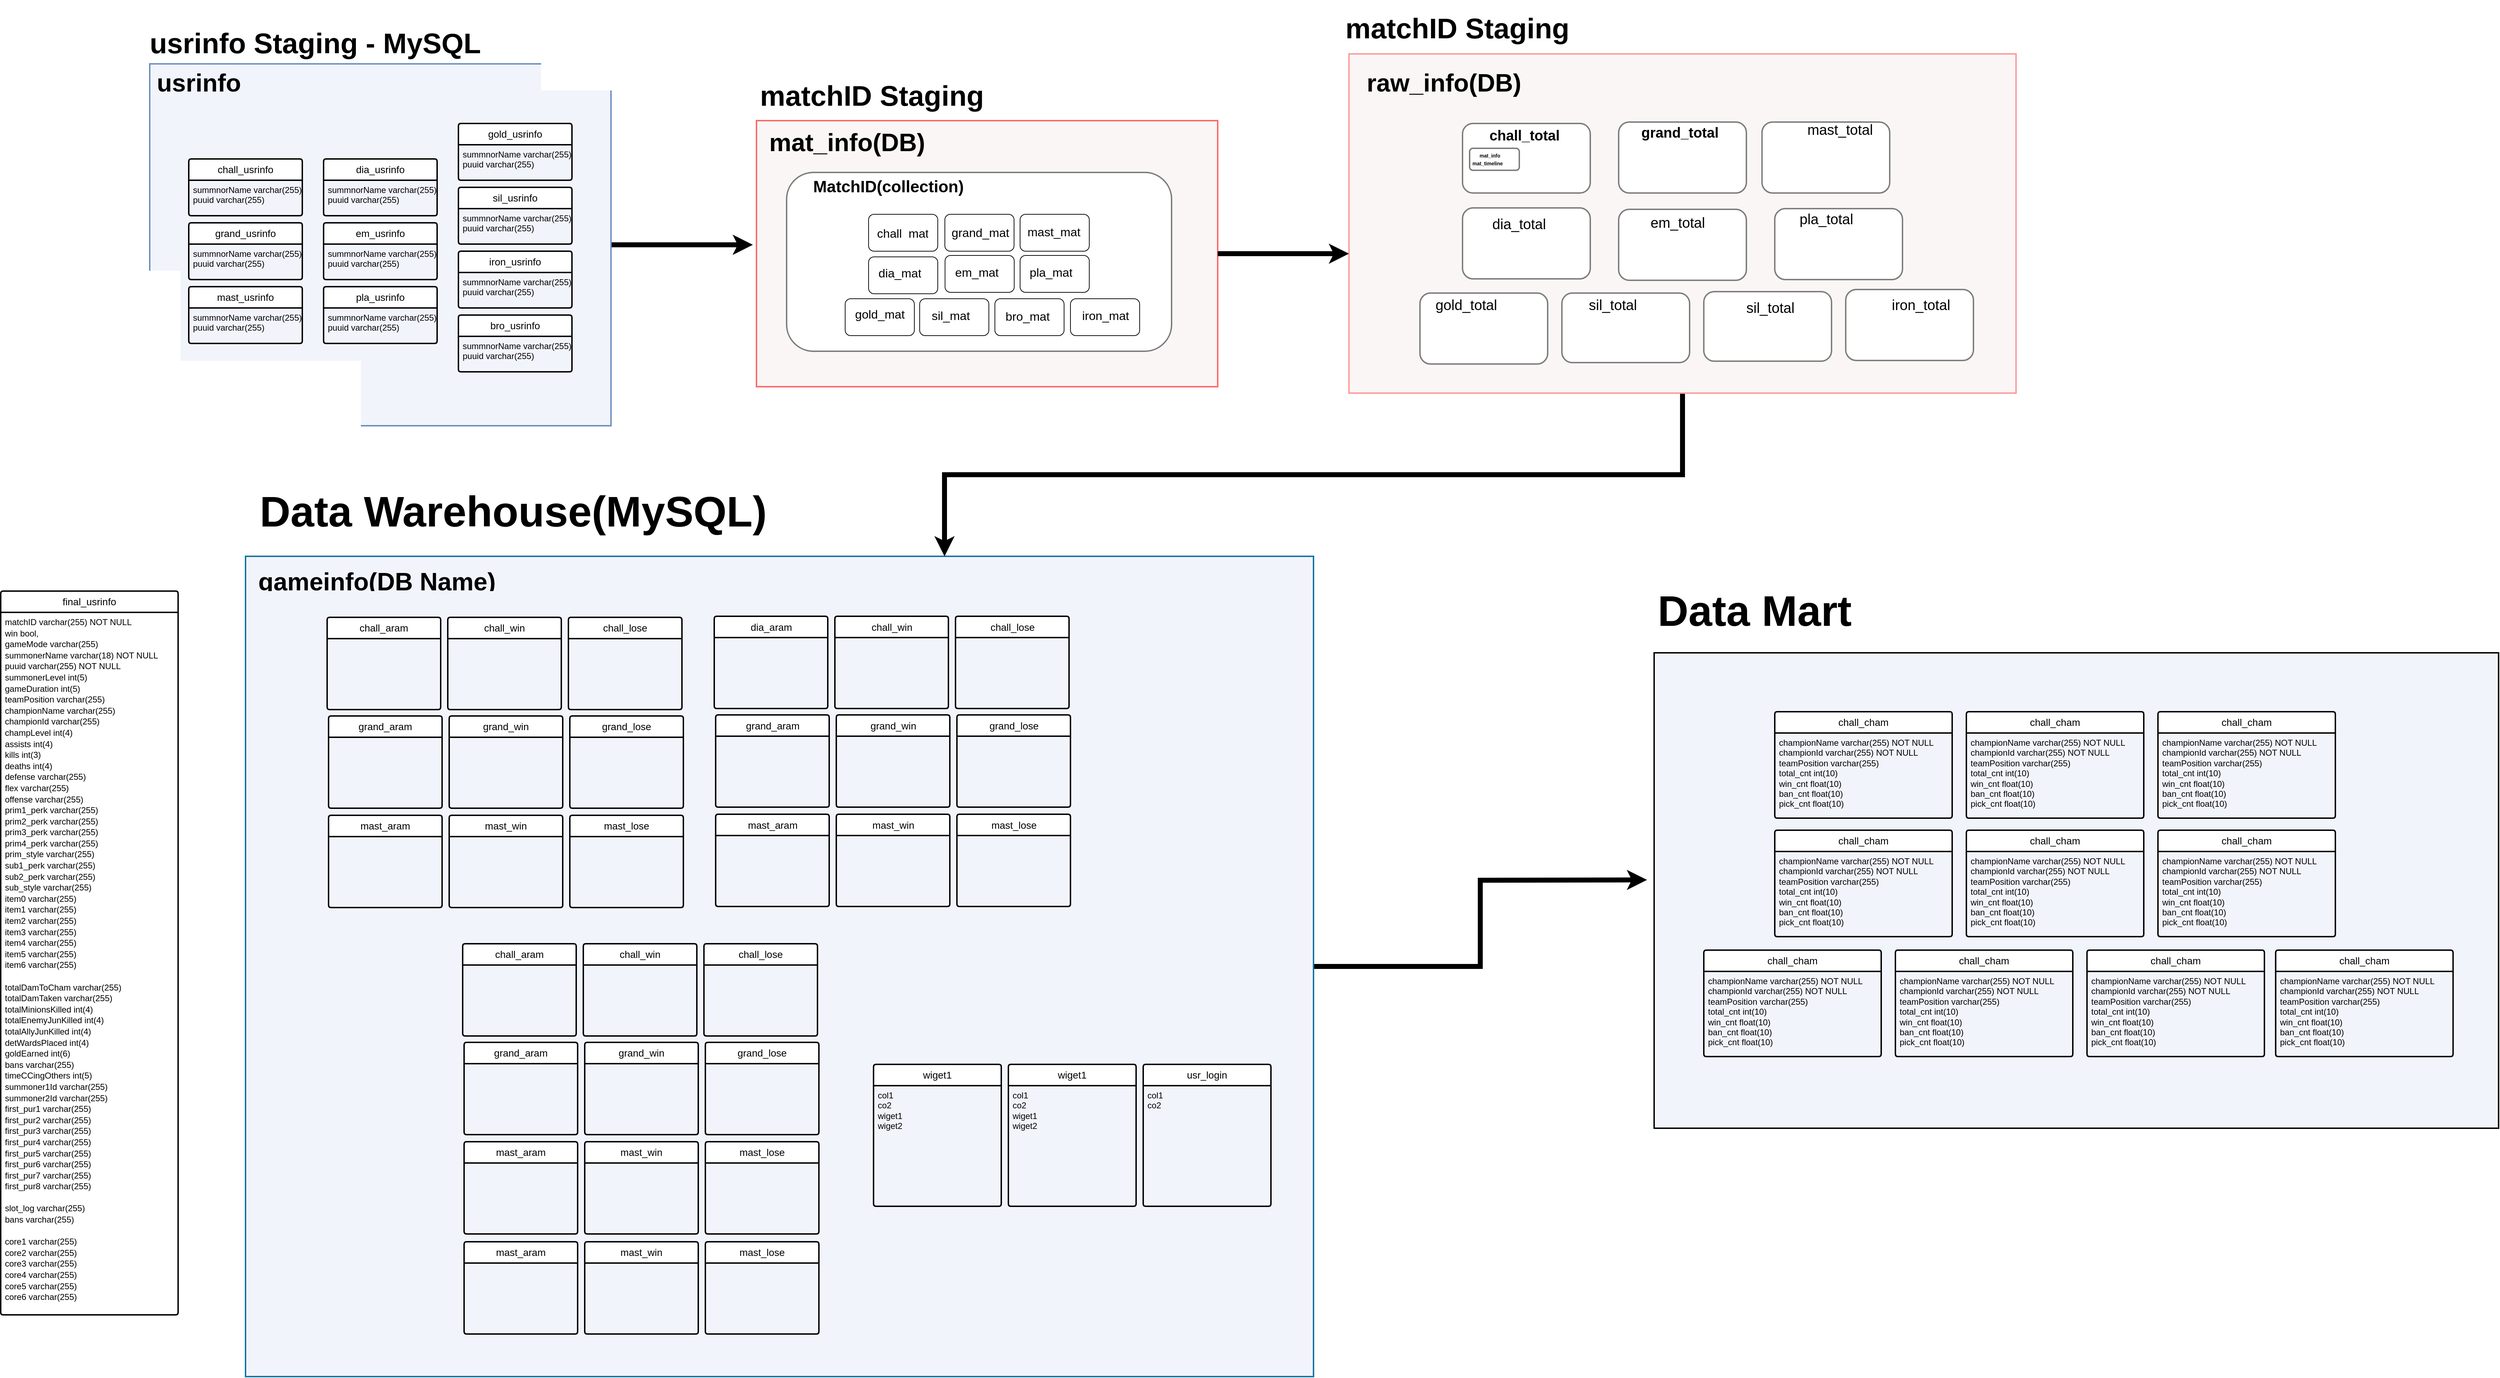 <mxfile version="21.8.2" type="device">
  <diagram id="R2lEEEUBdFMjLlhIrx00" name="Page-1">
    <mxGraphModel dx="6230" dy="3200" grid="1" gridSize="10" guides="1" tooltips="1" connect="1" arrows="1" fold="1" page="1" pageScale="1" pageWidth="850" pageHeight="1100" math="0" shadow="0" extFonts="Permanent Marker^https://fonts.googleapis.com/css?family=Permanent+Marker">
      <root>
        <mxCell id="0" />
        <mxCell id="1" parent="0" />
        <mxCell id="HTWprI1YvL_pcX_ykUgZ-6" style="edgeStyle=orthogonalEdgeStyle;rounded=0;orthogonalLoop=1;jettySize=auto;html=1;exitX=0.5;exitY=0;exitDx=0;exitDy=0;" parent="1" source="HTWprI1YvL_pcX_ykUgZ-5" target="HTWprI1YvL_pcX_ykUgZ-4" edge="1">
          <mxGeometry relative="1" as="geometry" />
        </mxCell>
        <mxCell id="MOOeBxr5KmztlEnLFUnQ-163" style="edgeStyle=orthogonalEdgeStyle;rounded=0;orthogonalLoop=1;jettySize=auto;html=1;strokeWidth=7;" parent="1" source="HTWprI1YvL_pcX_ykUgZ-2" edge="1">
          <mxGeometry relative="1" as="geometry">
            <mxPoint x="550" y="435" as="targetPoint" />
          </mxGeometry>
        </mxCell>
        <mxCell id="HTWprI1YvL_pcX_ykUgZ-2" value="" style="rounded=0;whiteSpace=wrap;html=1;strokeWidth=2;fillColor=#F2F4FC;strokeColor=#6c8ebf;" parent="1" vertex="1">
          <mxGeometry x="-300" y="180" width="650" height="510" as="geometry" />
        </mxCell>
        <mxCell id="HTWprI1YvL_pcX_ykUgZ-1" value="&lt;h1 style=&quot;font-size: 40px;&quot;&gt;&lt;font style=&quot;font-size: 40px;&quot;&gt;usrinfo Staging -&amp;nbsp;&lt;/font&gt;MySQL&lt;/h1&gt;" style="text;html=1;strokeColor=none;fillColor=none;spacing=5;spacingTop=-20;whiteSpace=wrap;overflow=hidden;rounded=0;" parent="1" vertex="1">
          <mxGeometry x="-305" y="110" width="660" height="77" as="geometry" />
        </mxCell>
        <mxCell id="HTWprI1YvL_pcX_ykUgZ-3" value="&lt;h1&gt;&lt;font style=&quot;font-size: 35px;&quot;&gt;usrinfo&lt;/font&gt;&lt;/h1&gt;" style="text;html=1;strokeColor=none;fillColor=none;spacing=5;spacingTop=-20;whiteSpace=wrap;overflow=hidden;rounded=0;" parent="1" vertex="1">
          <mxGeometry x="-295" y="180" width="354" height="70" as="geometry" />
        </mxCell>
        <mxCell id="HTWprI1YvL_pcX_ykUgZ-4" value="chall_usrinfo" style="swimlane;childLayout=stackLayout;horizontal=1;startSize=30;horizontalStack=0;rounded=1;fontSize=14;fontStyle=0;strokeWidth=2;resizeParent=0;resizeLast=1;shadow=0;dashed=0;align=center;arcSize=4;whiteSpace=wrap;html=1;" parent="1" vertex="1">
          <mxGeometry x="-245" y="314" width="160" height="80" as="geometry" />
        </mxCell>
        <mxCell id="HTWprI1YvL_pcX_ykUgZ-5" value="summnorName varchar(255)&lt;br style=&quot;border-color: var(--border-color); padding: 0px; margin: 0px;&quot;&gt;puuid varchar(255)" style="align=left;strokeColor=none;fillColor=none;spacingLeft=4;fontSize=12;verticalAlign=top;resizable=0;rotatable=0;part=1;html=1;" parent="HTWprI1YvL_pcX_ykUgZ-4" vertex="1">
          <mxGeometry y="30" width="160" height="50" as="geometry" />
        </mxCell>
        <mxCell id="HTWprI1YvL_pcX_ykUgZ-7" value="grand_usrinfo" style="swimlane;childLayout=stackLayout;horizontal=1;startSize=30;horizontalStack=0;rounded=1;fontSize=14;fontStyle=0;strokeWidth=2;resizeParent=0;resizeLast=1;shadow=0;dashed=0;align=center;arcSize=4;whiteSpace=wrap;html=1;" parent="1" vertex="1">
          <mxGeometry x="-245" y="404" width="160" height="80" as="geometry" />
        </mxCell>
        <mxCell id="HTWprI1YvL_pcX_ykUgZ-8" value="summnorName varchar(255)&lt;br style=&quot;border-color: var(--border-color); padding: 0px; margin: 0px;&quot;&gt;puuid varchar(255)" style="align=left;strokeColor=none;fillColor=none;spacingLeft=4;fontSize=12;verticalAlign=top;resizable=0;rotatable=0;part=1;html=1;" parent="HTWprI1YvL_pcX_ykUgZ-7" vertex="1">
          <mxGeometry y="30" width="160" height="50" as="geometry" />
        </mxCell>
        <mxCell id="HTWprI1YvL_pcX_ykUgZ-9" value="mast_usrinfo" style="swimlane;childLayout=stackLayout;horizontal=1;startSize=30;horizontalStack=0;rounded=1;fontSize=14;fontStyle=0;strokeWidth=2;resizeParent=0;resizeLast=1;shadow=0;dashed=0;align=center;arcSize=4;whiteSpace=wrap;html=1;" parent="1" vertex="1">
          <mxGeometry x="-245" y="494" width="160" height="80" as="geometry" />
        </mxCell>
        <mxCell id="HTWprI1YvL_pcX_ykUgZ-10" value="summnorName varchar(255)&lt;br style=&quot;border-color: var(--border-color); padding: 0px; margin: 0px;&quot;&gt;puuid varchar(255)" style="align=left;strokeColor=none;fillColor=none;spacingLeft=4;fontSize=12;verticalAlign=top;resizable=0;rotatable=0;part=1;html=1;" parent="HTWprI1YvL_pcX_ykUgZ-9" vertex="1">
          <mxGeometry y="30" width="160" height="50" as="geometry" />
        </mxCell>
        <mxCell id="HTWprI1YvL_pcX_ykUgZ-11" value="dia_usrinfo" style="swimlane;childLayout=stackLayout;horizontal=1;startSize=30;horizontalStack=0;rounded=1;fontSize=14;fontStyle=0;strokeWidth=2;resizeParent=0;resizeLast=1;shadow=0;dashed=0;align=center;arcSize=4;whiteSpace=wrap;html=1;" parent="1" vertex="1">
          <mxGeometry x="-55" y="314" width="160" height="80" as="geometry" />
        </mxCell>
        <mxCell id="HTWprI1YvL_pcX_ykUgZ-12" value="summnorName varchar(255)&lt;br style=&quot;border-color: var(--border-color); padding: 0px; margin: 0px;&quot;&gt;puuid varchar(255)" style="align=left;strokeColor=none;fillColor=none;spacingLeft=4;fontSize=12;verticalAlign=top;resizable=0;rotatable=0;part=1;html=1;" parent="HTWprI1YvL_pcX_ykUgZ-11" vertex="1">
          <mxGeometry y="30" width="160" height="50" as="geometry" />
        </mxCell>
        <mxCell id="HTWprI1YvL_pcX_ykUgZ-13" value="em_usrinfo" style="swimlane;childLayout=stackLayout;horizontal=1;startSize=30;horizontalStack=0;rounded=1;fontSize=14;fontStyle=0;strokeWidth=2;resizeParent=0;resizeLast=1;shadow=0;dashed=0;align=center;arcSize=4;whiteSpace=wrap;html=1;" parent="1" vertex="1">
          <mxGeometry x="-55" y="404" width="160" height="80" as="geometry" />
        </mxCell>
        <mxCell id="HTWprI1YvL_pcX_ykUgZ-14" value="summnorName varchar(255)&lt;br style=&quot;border-color: var(--border-color); padding: 0px; margin: 0px;&quot;&gt;puuid varchar(255)" style="align=left;strokeColor=none;fillColor=none;spacingLeft=4;fontSize=12;verticalAlign=top;resizable=0;rotatable=0;part=1;html=1;" parent="HTWprI1YvL_pcX_ykUgZ-13" vertex="1">
          <mxGeometry y="30" width="160" height="50" as="geometry" />
        </mxCell>
        <mxCell id="HTWprI1YvL_pcX_ykUgZ-15" value="pla_usrinfo" style="swimlane;childLayout=stackLayout;horizontal=1;startSize=30;horizontalStack=0;rounded=1;fontSize=14;fontStyle=0;strokeWidth=2;resizeParent=0;resizeLast=1;shadow=0;dashed=0;align=center;arcSize=4;whiteSpace=wrap;html=1;" parent="1" vertex="1">
          <mxGeometry x="-55" y="494" width="160" height="80" as="geometry" />
        </mxCell>
        <mxCell id="HTWprI1YvL_pcX_ykUgZ-16" value="summnorName varchar(255)&lt;br style=&quot;border-color: var(--border-color); padding: 0px; margin: 0px;&quot;&gt;puuid varchar(255)" style="align=left;strokeColor=none;fillColor=none;spacingLeft=4;fontSize=12;verticalAlign=top;resizable=0;rotatable=0;part=1;html=1;" parent="HTWprI1YvL_pcX_ykUgZ-15" vertex="1">
          <mxGeometry y="30" width="160" height="50" as="geometry" />
        </mxCell>
        <mxCell id="HTWprI1YvL_pcX_ykUgZ-17" value="gold_usrinfo" style="swimlane;childLayout=stackLayout;horizontal=1;startSize=30;horizontalStack=0;rounded=1;fontSize=14;fontStyle=0;strokeWidth=2;resizeParent=0;resizeLast=1;shadow=0;dashed=0;align=center;arcSize=4;whiteSpace=wrap;html=1;" parent="1" vertex="1">
          <mxGeometry x="135" y="264" width="160" height="80" as="geometry" />
        </mxCell>
        <mxCell id="HTWprI1YvL_pcX_ykUgZ-18" value="summnorName varchar(255)&lt;br style=&quot;border-color: var(--border-color); padding: 0px; margin: 0px;&quot;&gt;puuid varchar(255)" style="align=left;strokeColor=none;fillColor=none;spacingLeft=4;fontSize=12;verticalAlign=top;resizable=0;rotatable=0;part=1;html=1;" parent="HTWprI1YvL_pcX_ykUgZ-17" vertex="1">
          <mxGeometry y="30" width="160" height="50" as="geometry" />
        </mxCell>
        <mxCell id="HTWprI1YvL_pcX_ykUgZ-19" value="sil_usrinfo" style="swimlane;childLayout=stackLayout;horizontal=1;startSize=30;horizontalStack=0;rounded=1;fontSize=14;fontStyle=0;strokeWidth=2;resizeParent=0;resizeLast=1;shadow=0;dashed=0;align=center;arcSize=4;whiteSpace=wrap;html=1;" parent="1" vertex="1">
          <mxGeometry x="135" y="354" width="160" height="80" as="geometry" />
        </mxCell>
        <mxCell id="HTWprI1YvL_pcX_ykUgZ-20" value="summnorName varchar(255)&lt;br style=&quot;border-color: var(--border-color); padding: 0px; margin: 0px;&quot;&gt;puuid varchar(255)" style="align=left;strokeColor=none;fillColor=none;spacingLeft=4;fontSize=12;verticalAlign=top;resizable=0;rotatable=0;part=1;html=1;" parent="HTWprI1YvL_pcX_ykUgZ-19" vertex="1">
          <mxGeometry y="30" width="160" height="50" as="geometry" />
        </mxCell>
        <mxCell id="HTWprI1YvL_pcX_ykUgZ-21" value="iron_usrinfo" style="swimlane;childLayout=stackLayout;horizontal=1;startSize=30;horizontalStack=0;rounded=1;fontSize=14;fontStyle=0;strokeWidth=2;resizeParent=0;resizeLast=1;shadow=0;dashed=0;align=center;arcSize=4;whiteSpace=wrap;html=1;" parent="1" vertex="1">
          <mxGeometry x="135" y="444" width="160" height="80" as="geometry" />
        </mxCell>
        <mxCell id="HTWprI1YvL_pcX_ykUgZ-22" value="summnorName varchar(255)&lt;br style=&quot;border-color: var(--border-color); padding: 0px; margin: 0px;&quot;&gt;puuid varchar(255)" style="align=left;strokeColor=none;fillColor=none;spacingLeft=4;fontSize=12;verticalAlign=top;resizable=0;rotatable=0;part=1;html=1;" parent="HTWprI1YvL_pcX_ykUgZ-21" vertex="1">
          <mxGeometry y="30" width="160" height="50" as="geometry" />
        </mxCell>
        <mxCell id="HTWprI1YvL_pcX_ykUgZ-23" value="bro_usrinfo" style="swimlane;childLayout=stackLayout;horizontal=1;startSize=30;horizontalStack=0;rounded=1;fontSize=14;fontStyle=0;strokeWidth=2;resizeParent=0;resizeLast=1;shadow=0;dashed=0;align=center;arcSize=4;whiteSpace=wrap;html=1;" parent="1" vertex="1">
          <mxGeometry x="135" y="534" width="160" height="80" as="geometry" />
        </mxCell>
        <mxCell id="HTWprI1YvL_pcX_ykUgZ-24" value="summnorName varchar(255)&lt;br style=&quot;border-color: var(--border-color); padding: 0px; margin: 0px;&quot;&gt;puuid varchar(255)" style="align=left;strokeColor=none;fillColor=none;spacingLeft=4;fontSize=12;verticalAlign=top;resizable=0;rotatable=0;part=1;html=1;" parent="HTWprI1YvL_pcX_ykUgZ-23" vertex="1">
          <mxGeometry y="30" width="160" height="50" as="geometry" />
        </mxCell>
        <mxCell id="HTWprI1YvL_pcX_ykUgZ-25" value="" style="rounded=0;whiteSpace=wrap;html=1;strokeWidth=2;fillColor=#FAF6F5;strokeColor=#FF6666;" parent="1" vertex="1">
          <mxGeometry x="555" y="260" width="650" height="375" as="geometry" />
        </mxCell>
        <mxCell id="HTWprI1YvL_pcX_ykUgZ-26" value="&lt;h1&gt;&lt;font style=&quot;font-size: 40px;&quot;&gt;matchID Staging&lt;/font&gt;&lt;/h1&gt;" style="text;html=1;strokeColor=none;fillColor=none;spacing=5;spacingTop=-20;whiteSpace=wrap;overflow=hidden;rounded=0;" parent="1" vertex="1">
          <mxGeometry x="555" y="195" width="410" height="80" as="geometry" />
        </mxCell>
        <mxCell id="HTWprI1YvL_pcX_ykUgZ-27" value="&lt;h1&gt;&lt;font style=&quot;font-size: 35px;&quot;&gt;mat_info(DB)&lt;/font&gt;&lt;/h1&gt;" style="text;html=1;strokeColor=none;fillColor=none;spacing=5;spacingTop=-20;whiteSpace=wrap;overflow=hidden;rounded=0;" parent="1" vertex="1">
          <mxGeometry x="568" y="264" width="422" height="60" as="geometry" />
        </mxCell>
        <mxCell id="MOOeBxr5KmztlEnLFUnQ-167" style="edgeStyle=orthogonalEdgeStyle;rounded=0;orthogonalLoop=1;jettySize=auto;html=1;strokeWidth=7;" parent="1" source="HTWprI1YvL_pcX_ykUgZ-71" edge="1">
          <mxGeometry relative="1" as="geometry">
            <mxPoint x="1810" y="1330" as="targetPoint" />
          </mxGeometry>
        </mxCell>
        <mxCell id="HTWprI1YvL_pcX_ykUgZ-71" value="" style="rounded=0;whiteSpace=wrap;html=1;strokeWidth=2;fillColor=#F2F4FC;strokeColor=#10739e;" parent="1" vertex="1">
          <mxGeometry x="-165" y="874" width="1505" height="1156" as="geometry" />
        </mxCell>
        <mxCell id="HTWprI1YvL_pcX_ykUgZ-72" value="&lt;h1&gt;&lt;font style=&quot;font-size: 35px;&quot;&gt;gameinfo(DB Name)&lt;/font&gt;&lt;/h1&gt;" style="text;html=1;strokeColor=none;fillColor=none;spacing=5;spacingTop=-20;whiteSpace=wrap;overflow=hidden;rounded=0;" parent="1" vertex="1">
          <mxGeometry x="-152.5" y="883" width="345" height="40" as="geometry" />
        </mxCell>
        <mxCell id="HTWprI1YvL_pcX_ykUgZ-99" value="&lt;h1&gt;&lt;font style=&quot;font-size: 60px;&quot;&gt;Data Warehouse(MySQL)&lt;/font&gt;&lt;/h1&gt;" style="text;html=1;strokeColor=none;fillColor=none;spacing=5;spacingTop=-20;whiteSpace=wrap;overflow=hidden;rounded=0;" parent="1" vertex="1">
          <mxGeometry x="-150" y="770" width="793" height="90" as="geometry" />
        </mxCell>
        <mxCell id="HTWprI1YvL_pcX_ykUgZ-126" value="" style="rounded=0;whiteSpace=wrap;html=1;strokeWidth=2;fillColor=#F2F4FC;" parent="1" vertex="1">
          <mxGeometry x="1820" y="1010" width="1190" height="670" as="geometry" />
        </mxCell>
        <mxCell id="HTWprI1YvL_pcX_ykUgZ-127" value="&lt;h1&gt;&lt;font style=&quot;font-size: 60px;&quot;&gt;Data Mart&lt;/font&gt;&lt;/h1&gt;" style="text;html=1;strokeColor=none;fillColor=none;spacing=5;spacingTop=-20;whiteSpace=wrap;overflow=hidden;rounded=0;" parent="1" vertex="1">
          <mxGeometry x="1820" y="910" width="503" height="90" as="geometry" />
        </mxCell>
        <mxCell id="N5WtjUhzOLgPq8z7NYSw-3" value="usr_login" style="swimlane;childLayout=stackLayout;horizontal=1;startSize=30;horizontalStack=0;rounded=1;fontSize=14;fontStyle=0;strokeWidth=2;resizeParent=0;resizeLast=1;shadow=0;dashed=0;align=center;arcSize=4;whiteSpace=wrap;html=1;" parent="1" vertex="1">
          <mxGeometry x="1100" y="1590" width="180" height="200" as="geometry" />
        </mxCell>
        <mxCell id="N5WtjUhzOLgPq8z7NYSw-4" value="col1&lt;br style=&quot;border-color: var(--border-color); padding: 0px; margin: 0px;&quot;&gt;co2&lt;br&gt;&lt;br&gt;" style="align=left;strokeColor=none;fillColor=none;spacingLeft=4;fontSize=12;verticalAlign=top;resizable=0;rotatable=0;part=1;html=1;" parent="N5WtjUhzOLgPq8z7NYSw-3" vertex="1">
          <mxGeometry y="30" width="180" height="170" as="geometry" />
        </mxCell>
        <mxCell id="rLJDlsq2ctv8KvqcAvXV-2" value="" style="rounded=1;whiteSpace=wrap;html=1;strokeWidth=2;strokeColor=#7D7D7D;" parent="1" vertex="1">
          <mxGeometry x="597.5" y="333" width="542.5" height="252" as="geometry" />
        </mxCell>
        <mxCell id="rLJDlsq2ctv8KvqcAvXV-3" value="" style="rounded=1;whiteSpace=wrap;html=1;" parent="1" vertex="1">
          <mxGeometry x="713" y="392" width="97.5" height="52" as="geometry" />
        </mxCell>
        <mxCell id="rLJDlsq2ctv8KvqcAvXV-4" value="" style="rounded=1;whiteSpace=wrap;html=1;" parent="1" vertex="1">
          <mxGeometry x="820.5" y="392" width="97.5" height="52" as="geometry" />
        </mxCell>
        <mxCell id="rLJDlsq2ctv8KvqcAvXV-5" value="" style="rounded=1;whiteSpace=wrap;html=1;" parent="1" vertex="1">
          <mxGeometry x="926.5" y="392" width="97.5" height="52" as="geometry" />
        </mxCell>
        <mxCell id="rLJDlsq2ctv8KvqcAvXV-6" value="" style="rounded=1;whiteSpace=wrap;html=1;" parent="1" vertex="1">
          <mxGeometry x="785" y="511" width="97.5" height="52" as="geometry" />
        </mxCell>
        <mxCell id="rLJDlsq2ctv8KvqcAvXV-7" value="" style="rounded=1;whiteSpace=wrap;html=1;" parent="1" vertex="1">
          <mxGeometry x="713" y="452" width="97.5" height="52" as="geometry" />
        </mxCell>
        <mxCell id="rLJDlsq2ctv8KvqcAvXV-8" value="" style="rounded=1;whiteSpace=wrap;html=1;" parent="1" vertex="1">
          <mxGeometry x="820.75" y="450" width="97.5" height="52" as="geometry" />
        </mxCell>
        <mxCell id="rLJDlsq2ctv8KvqcAvXV-9" value="" style="rounded=1;whiteSpace=wrap;html=1;" parent="1" vertex="1">
          <mxGeometry x="926.5" y="450" width="97.5" height="52" as="geometry" />
        </mxCell>
        <mxCell id="rLJDlsq2ctv8KvqcAvXV-11" value="" style="rounded=1;whiteSpace=wrap;html=1;" parent="1" vertex="1">
          <mxGeometry x="891" y="511" width="97.5" height="52" as="geometry" />
        </mxCell>
        <mxCell id="rLJDlsq2ctv8KvqcAvXV-12" value="" style="rounded=1;whiteSpace=wrap;html=1;" parent="1" vertex="1">
          <mxGeometry x="997.5" y="511" width="97.5" height="52" as="geometry" />
        </mxCell>
        <mxCell id="rLJDlsq2ctv8KvqcAvXV-14" value="" style="rounded=1;whiteSpace=wrap;html=1;" parent="1" vertex="1">
          <mxGeometry x="680" y="511" width="97.5" height="52" as="geometry" />
        </mxCell>
        <mxCell id="rLJDlsq2ctv8KvqcAvXV-15" value="&lt;h1&gt;&lt;font style=&quot;font-size: 23px;&quot;&gt;MatchID(collection)&lt;/font&gt;&lt;/h1&gt;" style="text;html=1;strokeColor=none;fillColor=none;spacing=5;spacingTop=-20;whiteSpace=wrap;overflow=hidden;rounded=0;" parent="1" vertex="1">
          <mxGeometry x="630" y="333" width="422" height="60" as="geometry" />
        </mxCell>
        <mxCell id="rLJDlsq2ctv8KvqcAvXV-16" value="&lt;h1&gt;&lt;span style=&quot;font-weight: 400;&quot;&gt;&lt;font style=&quot;font-size: 17px;&quot;&gt;chall_mat&lt;/font&gt;&lt;/span&gt;&lt;/h1&gt;" style="text;html=1;strokeColor=none;fillColor=none;spacing=5;spacingTop=-20;whiteSpace=wrap;overflow=hidden;rounded=0;" parent="1" vertex="1">
          <mxGeometry x="720" y="397" width="80" height="30" as="geometry" />
        </mxCell>
        <mxCell id="rLJDlsq2ctv8KvqcAvXV-17" value="&lt;span style=&quot;font-size: 17px;&quot;&gt;grand_mat&lt;/span&gt;" style="text;html=1;strokeColor=none;fillColor=none;spacing=5;spacingTop=-20;whiteSpace=wrap;overflow=hidden;rounded=0;" parent="1" vertex="1">
          <mxGeometry x="824.5" y="419" width="100.5" height="30" as="geometry" />
        </mxCell>
        <mxCell id="rLJDlsq2ctv8KvqcAvXV-19" value="&lt;span style=&quot;font-size: 17px;&quot;&gt;mast_mat&lt;/span&gt;" style="text;html=1;strokeColor=none;fillColor=none;spacing=5;spacingTop=-20;whiteSpace=wrap;overflow=hidden;rounded=0;" parent="1" vertex="1">
          <mxGeometry x="932" y="418" width="100.5" height="30" as="geometry" />
        </mxCell>
        <mxCell id="rLJDlsq2ctv8KvqcAvXV-20" value="&lt;span style=&quot;font-size: 17px;&quot;&gt;dia_mat&lt;/span&gt;" style="text;html=1;strokeColor=none;fillColor=none;spacing=5;spacingTop=-20;whiteSpace=wrap;overflow=hidden;rounded=0;" parent="1" vertex="1">
          <mxGeometry x="721.75" y="476" width="80" height="10" as="geometry" />
        </mxCell>
        <mxCell id="rLJDlsq2ctv8KvqcAvXV-21" value="&lt;span style=&quot;font-size: 17px;&quot;&gt;em_mat&lt;/span&gt;" style="text;html=1;strokeColor=none;fillColor=none;spacing=5;spacingTop=-20;whiteSpace=wrap;overflow=hidden;rounded=0;" parent="1" vertex="1">
          <mxGeometry x="829.5" y="475" width="80" height="10" as="geometry" />
        </mxCell>
        <mxCell id="rLJDlsq2ctv8KvqcAvXV-22" value="&lt;span style=&quot;font-size: 17px;&quot;&gt;pla_mat&lt;/span&gt;" style="text;html=1;strokeColor=none;fillColor=none;spacing=5;spacingTop=-20;whiteSpace=wrap;overflow=hidden;rounded=0;" parent="1" vertex="1">
          <mxGeometry x="935.25" y="475" width="80" height="10" as="geometry" />
        </mxCell>
        <mxCell id="rLJDlsq2ctv8KvqcAvXV-23" value="&lt;span style=&quot;font-size: 17px;&quot;&gt;gold_mat&lt;/span&gt;" style="text;html=1;strokeColor=none;fillColor=none;spacing=5;spacingTop=-20;whiteSpace=wrap;overflow=hidden;rounded=0;" parent="1" vertex="1">
          <mxGeometry x="688.75" y="534" width="80" height="22" as="geometry" />
        </mxCell>
        <mxCell id="rLJDlsq2ctv8KvqcAvXV-24" value="&lt;span style=&quot;font-size: 17px;&quot;&gt;sil_mat&lt;/span&gt;" style="text;html=1;strokeColor=none;fillColor=none;spacing=5;spacingTop=-20;whiteSpace=wrap;overflow=hidden;rounded=0;" parent="1" vertex="1">
          <mxGeometry x="796.75" y="536" width="80" height="10" as="geometry" />
        </mxCell>
        <mxCell id="rLJDlsq2ctv8KvqcAvXV-25" value="&lt;span style=&quot;font-size: 17px;&quot;&gt;bro_mat&lt;/span&gt;" style="text;html=1;strokeColor=none;fillColor=none;spacing=5;spacingTop=-20;whiteSpace=wrap;overflow=hidden;rounded=0;" parent="1" vertex="1">
          <mxGeometry x="900.75" y="537" width="80" height="10" as="geometry" />
        </mxCell>
        <mxCell id="rLJDlsq2ctv8KvqcAvXV-26" value="&lt;span style=&quot;font-size: 17px;&quot;&gt;iron_mat&lt;/span&gt;" style="text;html=1;strokeColor=none;fillColor=none;spacing=5;spacingTop=-20;whiteSpace=wrap;overflow=hidden;rounded=0;" parent="1" vertex="1">
          <mxGeometry x="1009" y="536" width="80" height="10" as="geometry" />
        </mxCell>
        <mxCell id="MOOeBxr5KmztlEnLFUnQ-165" style="edgeStyle=orthogonalEdgeStyle;rounded=0;orthogonalLoop=1;jettySize=auto;html=1;exitX=0.5;exitY=1;exitDx=0;exitDy=0;strokeWidth=7;" parent="1" source="rLJDlsq2ctv8KvqcAvXV-27" target="HTWprI1YvL_pcX_ykUgZ-71" edge="1">
          <mxGeometry relative="1" as="geometry">
            <Array as="points">
              <mxPoint x="1860" y="759" />
              <mxPoint x="820" y="759" />
            </Array>
          </mxGeometry>
        </mxCell>
        <mxCell id="rLJDlsq2ctv8KvqcAvXV-27" value="" style="rounded=0;whiteSpace=wrap;html=1;strokeWidth=2;fillColor=#FAF6F5;strokeColor=#FF9999;" parent="1" vertex="1">
          <mxGeometry x="1390" y="166" width="940" height="478" as="geometry" />
        </mxCell>
        <mxCell id="rLJDlsq2ctv8KvqcAvXV-29" value="&lt;h1&gt;&lt;font style=&quot;font-size: 40px;&quot;&gt;matchID Staging&lt;/font&gt;&lt;/h1&gt;" style="text;html=1;strokeColor=none;fillColor=none;spacing=5;spacingTop=-20;whiteSpace=wrap;overflow=hidden;rounded=0;" parent="1" vertex="1">
          <mxGeometry x="1380" y="100" width="410" height="80" as="geometry" />
        </mxCell>
        <mxCell id="rLJDlsq2ctv8KvqcAvXV-30" value="" style="rounded=1;whiteSpace=wrap;html=1;strokeWidth=2;strokeColor=#7D7D7D;" parent="1" vertex="1">
          <mxGeometry x="1550" y="264" width="180" height="98" as="geometry" />
        </mxCell>
        <mxCell id="rLJDlsq2ctv8KvqcAvXV-31" value="&lt;h1&gt;&lt;font style=&quot;font-size: 35px;&quot;&gt;raw_info(DB)&lt;/font&gt;&lt;/h1&gt;" style="text;html=1;strokeColor=none;fillColor=none;spacing=5;spacingTop=-20;whiteSpace=wrap;overflow=hidden;rounded=0;" parent="1" vertex="1">
          <mxGeometry x="1410" y="180" width="422" height="60" as="geometry" />
        </mxCell>
        <mxCell id="rLJDlsq2ctv8KvqcAvXV-32" value="" style="rounded=1;whiteSpace=wrap;html=1;strokeWidth=2;strokeColor=#7D7D7D;" parent="1" vertex="1">
          <mxGeometry x="1770" y="262" width="180" height="100" as="geometry" />
        </mxCell>
        <mxCell id="rLJDlsq2ctv8KvqcAvXV-33" value="" style="rounded=1;whiteSpace=wrap;html=1;strokeWidth=2;strokeColor=#7D7D7D;" parent="1" vertex="1">
          <mxGeometry x="1972" y="262" width="180" height="100" as="geometry" />
        </mxCell>
        <mxCell id="rLJDlsq2ctv8KvqcAvXV-34" value="" style="rounded=1;whiteSpace=wrap;html=1;strokeWidth=2;strokeColor=#7D7D7D;" parent="1" vertex="1">
          <mxGeometry x="2090" y="498" width="180" height="100" as="geometry" />
        </mxCell>
        <mxCell id="rLJDlsq2ctv8KvqcAvXV-35" value="" style="rounded=1;whiteSpace=wrap;html=1;strokeWidth=2;strokeColor=#7D7D7D;" parent="1" vertex="1">
          <mxGeometry x="1550" y="383" width="180" height="100" as="geometry" />
        </mxCell>
        <mxCell id="rLJDlsq2ctv8KvqcAvXV-36" value="" style="rounded=1;whiteSpace=wrap;html=1;strokeWidth=2;strokeColor=#7D7D7D;" parent="1" vertex="1">
          <mxGeometry x="1490" y="503" width="180" height="100" as="geometry" />
        </mxCell>
        <mxCell id="rLJDlsq2ctv8KvqcAvXV-37" value="" style="rounded=1;whiteSpace=wrap;html=1;strokeWidth=2;strokeColor=#7D7D7D;" parent="1" vertex="1">
          <mxGeometry x="1770" y="385" width="180" height="100" as="geometry" />
        </mxCell>
        <mxCell id="rLJDlsq2ctv8KvqcAvXV-38" value="" style="rounded=1;whiteSpace=wrap;html=1;strokeWidth=2;strokeColor=#7D7D7D;" parent="1" vertex="1">
          <mxGeometry x="1690" y="503" width="180" height="98" as="geometry" />
        </mxCell>
        <mxCell id="rLJDlsq2ctv8KvqcAvXV-39" value="" style="rounded=1;whiteSpace=wrap;html=1;strokeWidth=2;strokeColor=#7D7D7D;" parent="1" vertex="1">
          <mxGeometry x="1990" y="384" width="180" height="100" as="geometry" />
        </mxCell>
        <mxCell id="rLJDlsq2ctv8KvqcAvXV-40" value="" style="rounded=1;whiteSpace=wrap;html=1;strokeWidth=2;strokeColor=#7D7D7D;" parent="1" vertex="1">
          <mxGeometry x="1890" y="501" width="180" height="98" as="geometry" />
        </mxCell>
        <mxCell id="rLJDlsq2ctv8KvqcAvXV-45" value="wiget1" style="swimlane;childLayout=stackLayout;horizontal=1;startSize=30;horizontalStack=0;rounded=1;fontSize=14;fontStyle=0;strokeWidth=2;resizeParent=0;resizeLast=1;shadow=0;dashed=0;align=center;arcSize=4;whiteSpace=wrap;html=1;" parent="1" vertex="1">
          <mxGeometry x="720" y="1590" width="180" height="200" as="geometry" />
        </mxCell>
        <mxCell id="rLJDlsq2ctv8KvqcAvXV-46" value="col1&lt;br style=&quot;border-color: var(--border-color); padding: 0px; margin: 0px;&quot;&gt;co2&lt;br&gt;wiget1&lt;br&gt;wiget2" style="align=left;strokeColor=none;fillColor=none;spacingLeft=4;fontSize=12;verticalAlign=top;resizable=0;rotatable=0;part=1;html=1;" parent="rLJDlsq2ctv8KvqcAvXV-45" vertex="1">
          <mxGeometry y="30" width="180" height="170" as="geometry" />
        </mxCell>
        <mxCell id="rLJDlsq2ctv8KvqcAvXV-47" value="wiget1" style="swimlane;childLayout=stackLayout;horizontal=1;startSize=30;horizontalStack=0;rounded=1;fontSize=14;fontStyle=0;strokeWidth=2;resizeParent=0;resizeLast=1;shadow=0;dashed=0;align=center;arcSize=4;whiteSpace=wrap;html=1;" parent="1" vertex="1">
          <mxGeometry x="910" y="1590" width="180" height="200" as="geometry" />
        </mxCell>
        <mxCell id="rLJDlsq2ctv8KvqcAvXV-48" value="col1&lt;br style=&quot;border-color: var(--border-color); padding: 0px; margin: 0px;&quot;&gt;co2&lt;br&gt;wiget1&lt;br&gt;wiget2" style="align=left;strokeColor=none;fillColor=none;spacingLeft=4;fontSize=12;verticalAlign=top;resizable=0;rotatable=0;part=1;html=1;" parent="rLJDlsq2ctv8KvqcAvXV-47" vertex="1">
          <mxGeometry y="30" width="180" height="170" as="geometry" />
        </mxCell>
        <mxCell id="rLJDlsq2ctv8KvqcAvXV-49" value="chall_cham" style="swimlane;childLayout=stackLayout;horizontal=1;startSize=30;horizontalStack=0;rounded=1;fontSize=14;fontStyle=0;strokeWidth=2;resizeParent=0;resizeLast=1;shadow=0;dashed=0;align=center;arcSize=4;whiteSpace=wrap;html=1;" parent="1" vertex="1">
          <mxGeometry x="1990" y="1093" width="250" height="150" as="geometry" />
        </mxCell>
        <mxCell id="rLJDlsq2ctv8KvqcAvXV-50" value="&lt;div&gt;championName varchar(255) NOT NULL&lt;/div&gt;&lt;div&gt;&lt;span style=&quot;background-color: initial;&quot;&gt;championId varchar(255) NOT NULL&lt;/span&gt;&lt;/div&gt;&lt;div&gt;&lt;span style=&quot;background-color: initial;&quot;&gt;teamPosition varchar(255)&lt;/span&gt;&lt;/div&gt;&lt;div&gt;&lt;span style=&quot;background-color: initial;&quot;&gt;total_cnt int(10)&lt;/span&gt;&lt;/div&gt;&lt;div&gt;&lt;span style=&quot;background-color: initial;&quot;&gt;win_cnt float(10)&lt;/span&gt;&lt;/div&gt;&lt;div&gt;&lt;span style=&quot;background-color: initial;&quot;&gt;ban_cnt float(10)&lt;/span&gt;&lt;/div&gt;&lt;div&gt;&lt;span style=&quot;background-color: initial;&quot;&gt;pick_cnt float(10)&lt;/span&gt;&lt;/div&gt;" style="align=left;strokeColor=none;fillColor=none;spacingLeft=4;fontSize=12;verticalAlign=top;resizable=0;rotatable=0;part=1;html=1;" parent="rLJDlsq2ctv8KvqcAvXV-49" vertex="1">
          <mxGeometry y="30" width="250" height="120" as="geometry" />
        </mxCell>
        <mxCell id="rLJDlsq2ctv8KvqcAvXV-106" value="&lt;h1 style=&quot;border-color: var(--border-color);&quot;&gt;&lt;font style=&quot;border-color: var(--border-color); font-size: 20px;&quot;&gt;chall_total&lt;/font&gt;&lt;/h1&gt;" style="text;html=1;strokeColor=none;fillColor=none;spacing=5;spacingTop=-20;whiteSpace=wrap;overflow=hidden;rounded=0;" parent="1" vertex="1">
          <mxGeometry x="1583" y="260" width="107" height="41" as="geometry" />
        </mxCell>
        <mxCell id="fntE8XpGdEE-Oy62-avi-2" value="&lt;h1&gt;&lt;span style=&quot;font-weight: 400;&quot;&gt;&lt;font style=&quot;font-size: 20px;&quot;&gt;mast_total&lt;/font&gt;&lt;/span&gt;&lt;/h1&gt;" style="text;html=1;strokeColor=none;fillColor=none;spacing=5;spacingTop=-20;whiteSpace=wrap;overflow=hidden;rounded=0;" parent="1" vertex="1">
          <mxGeometry x="2030.63" y="252" width="107" height="41" as="geometry" />
        </mxCell>
        <mxCell id="fntE8XpGdEE-Oy62-avi-3" value="&lt;h1&gt;&lt;span style=&quot;font-weight: 400;&quot;&gt;&lt;font style=&quot;font-size: 20px;&quot;&gt;dia_total&lt;/font&gt;&lt;/span&gt;&lt;/h1&gt;" style="text;html=1;strokeColor=none;fillColor=none;spacing=5;spacingTop=-20;whiteSpace=wrap;overflow=hidden;rounded=0;" parent="1" vertex="1">
          <mxGeometry x="1586.5" y="384.5" width="107" height="41" as="geometry" />
        </mxCell>
        <mxCell id="fntE8XpGdEE-Oy62-avi-4" value="&lt;h1&gt;&lt;span style=&quot;font-weight: 400;&quot;&gt;&lt;font style=&quot;font-size: 20px;&quot;&gt;em_total&lt;/font&gt;&lt;/span&gt;&lt;/h1&gt;" style="text;html=1;strokeColor=none;fillColor=none;spacing=5;spacingTop=-20;whiteSpace=wrap;overflow=hidden;rounded=0;" parent="1" vertex="1">
          <mxGeometry x="1810" y="383" width="107" height="41" as="geometry" />
        </mxCell>
        <mxCell id="fntE8XpGdEE-Oy62-avi-6" value="&lt;h1&gt;&lt;span style=&quot;font-weight: 400;&quot;&gt;&lt;font style=&quot;font-size: 20px;&quot;&gt;pla_total&lt;/font&gt;&lt;/span&gt;&lt;/h1&gt;" style="text;html=1;strokeColor=none;fillColor=none;spacing=5;spacingTop=-20;whiteSpace=wrap;overflow=hidden;rounded=0;" parent="1" vertex="1">
          <mxGeometry x="2020" y="377.5" width="107" height="41" as="geometry" />
        </mxCell>
        <mxCell id="fntE8XpGdEE-Oy62-avi-7" value="&lt;h1&gt;&lt;span style=&quot;font-weight: 400;&quot;&gt;&lt;font style=&quot;font-size: 20px;&quot;&gt;gold_total&lt;/font&gt;&lt;/span&gt;&lt;/h1&gt;" style="text;html=1;strokeColor=none;fillColor=none;spacing=5;spacingTop=-20;whiteSpace=wrap;overflow=hidden;rounded=0;" parent="1" vertex="1">
          <mxGeometry x="1506.5" y="499" width="107" height="41" as="geometry" />
        </mxCell>
        <mxCell id="fntE8XpGdEE-Oy62-avi-8" value="&lt;h1&gt;&lt;span style=&quot;font-weight: 400;&quot;&gt;&lt;font style=&quot;font-size: 20px;&quot;&gt;sil_total&lt;/font&gt;&lt;/span&gt;&lt;/h1&gt;" style="text;html=1;strokeColor=none;fillColor=none;spacing=5;spacingTop=-20;whiteSpace=wrap;overflow=hidden;rounded=0;" parent="1" vertex="1">
          <mxGeometry x="1723" y="499" width="107" height="41" as="geometry" />
        </mxCell>
        <mxCell id="fntE8XpGdEE-Oy62-avi-9" value="&lt;h1&gt;&lt;span style=&quot;font-weight: 400;&quot;&gt;&lt;font style=&quot;font-size: 20px;&quot;&gt;sil_total&lt;/font&gt;&lt;/span&gt;&lt;/h1&gt;" style="text;html=1;strokeColor=none;fillColor=none;spacing=5;spacingTop=-20;whiteSpace=wrap;overflow=hidden;rounded=0;" parent="1" vertex="1">
          <mxGeometry x="1945" y="503" width="107" height="41" as="geometry" />
        </mxCell>
        <mxCell id="fntE8XpGdEE-Oy62-avi-10" value="&lt;h1&gt;&lt;span style=&quot;font-weight: 400;&quot;&gt;&lt;font style=&quot;font-size: 20px;&quot;&gt;iron_total&lt;/font&gt;&lt;/span&gt;&lt;/h1&gt;" style="text;html=1;strokeColor=none;fillColor=none;spacing=5;spacingTop=-20;whiteSpace=wrap;overflow=hidden;rounded=0;" parent="1" vertex="1">
          <mxGeometry x="2150" y="499" width="107" height="41" as="geometry" />
        </mxCell>
        <mxCell id="MOOeBxr5KmztlEnLFUnQ-4" value="&lt;h1 style=&quot;border-color: var(--border-color);&quot;&gt;&lt;font style=&quot;border-color: var(--border-color); font-size: 20px;&quot;&gt;grand_total&lt;/font&gt;&lt;/h1&gt;" style="text;html=1;strokeColor=none;fillColor=none;spacing=5;spacingTop=-20;whiteSpace=wrap;overflow=hidden;rounded=0;" parent="1" vertex="1">
          <mxGeometry x="1796.75" y="256" width="133.5" height="41" as="geometry" />
        </mxCell>
        <mxCell id="MOOeBxr5KmztlEnLFUnQ-5" value="" style="rounded=1;whiteSpace=wrap;html=1;strokeWidth=2;strokeColor=#7D7D7D;" parent="1" vertex="1">
          <mxGeometry x="1560" y="299" width="70" height="31" as="geometry" />
        </mxCell>
        <mxCell id="MOOeBxr5KmztlEnLFUnQ-6" value="&lt;h1 style=&quot;border-color: var(--border-color);&quot;&gt;&lt;font style=&quot;border-color: var(--border-color); font-size: 7px;&quot;&gt;mat_info&lt;/font&gt;&lt;/h1&gt;" style="text;html=1;strokeColor=none;fillColor=none;spacing=5;spacingTop=-20;whiteSpace=wrap;overflow=hidden;rounded=0;" parent="1" vertex="1">
          <mxGeometry x="1568.5" y="284" width="50" height="30" as="geometry" />
        </mxCell>
        <mxCell id="MOOeBxr5KmztlEnLFUnQ-7" value="&lt;h1 style=&quot;border-color: var(--border-color);&quot;&gt;&lt;font style=&quot;border-color: var(--border-color); font-size: 7px;&quot;&gt;mat_timeline&lt;/font&gt;&lt;/h1&gt;" style="text;html=1;strokeColor=none;fillColor=none;spacing=5;spacingTop=-20;whiteSpace=wrap;overflow=hidden;rounded=0;" parent="1" vertex="1">
          <mxGeometry x="1558.5" y="295" width="70" height="34" as="geometry" />
        </mxCell>
        <mxCell id="MOOeBxr5KmztlEnLFUnQ-15" value="final_usrinfo" style="swimlane;childLayout=stackLayout;horizontal=1;startSize=30;horizontalStack=0;rounded=1;fontSize=14;fontStyle=0;strokeWidth=2;resizeParent=0;resizeLast=1;shadow=0;dashed=0;align=center;arcSize=4;whiteSpace=wrap;html=1;" parent="1" vertex="1">
          <mxGeometry x="-510" y="923" width="250" height="1020" as="geometry" />
        </mxCell>
        <mxCell id="MOOeBxr5KmztlEnLFUnQ-16" value="&lt;div style=&quot;border-color: var(--border-color); line-height: 130%;&quot;&gt;matchID&amp;nbsp;varchar(255) NOT NULL&lt;/div&gt;&lt;div style=&quot;border-color: var(--border-color); line-height: 130%;&quot;&gt;win bool,&lt;/div&gt;&lt;div style=&quot;border-color: var(--border-color); line-height: 130%;&quot;&gt;&lt;span style=&quot;border-color: var(--border-color); background-color: initial;&quot;&gt;gameMode varchar(255)&lt;/span&gt;&lt;/div&gt;&lt;div style=&quot;border-color: var(--border-color); line-height: 130%;&quot;&gt;&lt;span style=&quot;border-color: var(--border-color); background-color: initial;&quot;&gt;summonerName varchar(18) NOT NULL&lt;/span&gt;&lt;/div&gt;&lt;div style=&quot;border-color: var(--border-color); line-height: 130%;&quot;&gt;&lt;span style=&quot;border-color: var(--border-color); background-color: initial;&quot;&gt;puuid varchar(255) NOT NULL&lt;/span&gt;&lt;/div&gt;&lt;div style=&quot;border-color: var(--border-color); line-height: 130%;&quot;&gt;&lt;span style=&quot;border-color: var(--border-color); background-color: initial;&quot;&gt;summonerLevel int(5)&lt;/span&gt;&lt;/div&gt;&lt;div style=&quot;border-color: var(--border-color); line-height: 130%;&quot;&gt;&lt;span style=&quot;border-color: var(--border-color); background-color: initial;&quot;&gt;gameDuration int(5)&lt;/span&gt;&lt;/div&gt;&lt;div style=&quot;border-color: var(--border-color); line-height: 130%;&quot;&gt;&lt;span style=&quot;border-color: var(--border-color); background-color: initial;&quot;&gt;teamPosition varchar(255)&lt;/span&gt;&lt;/div&gt;&lt;div style=&quot;border-color: var(--border-color); line-height: 130%;&quot;&gt;&lt;span style=&quot;border-color: var(--border-color); background-color: initial;&quot;&gt;championName varchar(255)&lt;/span&gt;&lt;/div&gt;&lt;div style=&quot;border-color: var(--border-color); line-height: 130%;&quot;&gt;&lt;span style=&quot;border-color: var(--border-color); background-color: initial;&quot;&gt;championId varchar(255)&lt;/span&gt;&lt;/div&gt;&lt;div style=&quot;border-color: var(--border-color); line-height: 130%;&quot;&gt;&lt;span style=&quot;border-color: var(--border-color); background-color: initial;&quot;&gt;champLevel int(4)&lt;/span&gt;&lt;/div&gt;&lt;div style=&quot;border-color: var(--border-color); line-height: 130%;&quot;&gt;&lt;span style=&quot;border-color: var(--border-color); background-color: initial;&quot;&gt;assists int(4)&lt;/span&gt;&lt;/div&gt;&lt;div style=&quot;border-color: var(--border-color); line-height: 130%;&quot;&gt;&lt;span style=&quot;border-color: var(--border-color); background-color: initial;&quot;&gt;kills int(3)&lt;/span&gt;&lt;/div&gt;&lt;div style=&quot;border-color: var(--border-color); line-height: 130%;&quot;&gt;&lt;span style=&quot;border-color: var(--border-color); background-color: initial;&quot;&gt;deaths int(4)&lt;/span&gt;&lt;/div&gt;&lt;div style=&quot;border-color: var(--border-color); line-height: 130%;&quot;&gt;&lt;span style=&quot;border-color: var(--border-color); background-color: initial;&quot;&gt;defense varchar(255)&lt;/span&gt;&lt;/div&gt;&lt;div style=&quot;border-color: var(--border-color); line-height: 130%;&quot;&gt;&lt;span style=&quot;border-color: var(--border-color); background-color: initial;&quot;&gt;flex varchar(255)&lt;/span&gt;&lt;/div&gt;&lt;div style=&quot;border-color: var(--border-color); line-height: 130%;&quot;&gt;&lt;span style=&quot;border-color: var(--border-color); background-color: initial;&quot;&gt;offense varchar(255)&lt;/span&gt;&lt;/div&gt;&lt;div style=&quot;border-color: var(--border-color); line-height: 130%;&quot;&gt;&lt;span style=&quot;border-color: var(--border-color); background-color: initial;&quot;&gt;prim1_perk varchar(255)&lt;/span&gt;&lt;/div&gt;&lt;div style=&quot;border-color: var(--border-color); line-height: 130%;&quot;&gt;&lt;span style=&quot;border-color: var(--border-color); background-color: initial;&quot;&gt;prim2_perk varchar(255)&lt;/span&gt;&lt;/div&gt;&lt;div style=&quot;border-color: var(--border-color); line-height: 130%;&quot;&gt;&lt;span style=&quot;border-color: var(--border-color); background-color: initial;&quot;&gt;prim3_perk varchar(255)&lt;/span&gt;&lt;/div&gt;&lt;div style=&quot;border-color: var(--border-color); line-height: 130%;&quot;&gt;&lt;span style=&quot;border-color: var(--border-color); background-color: initial;&quot;&gt;prim4_perk varchar(255)&lt;/span&gt;&lt;/div&gt;&lt;div style=&quot;border-color: var(--border-color); line-height: 130%;&quot;&gt;&lt;span style=&quot;border-color: var(--border-color); background-color: initial;&quot;&gt;prim_style varchar(255)&lt;/span&gt;&lt;/div&gt;&lt;div style=&quot;border-color: var(--border-color); line-height: 130%;&quot;&gt;&lt;span style=&quot;border-color: var(--border-color); background-color: initial;&quot;&gt;sub1_perk varchar(255)&lt;/span&gt;&lt;/div&gt;&lt;div style=&quot;border-color: var(--border-color); line-height: 130%;&quot;&gt;&lt;span style=&quot;border-color: var(--border-color); background-color: initial;&quot;&gt;sub2_perk varchar(255)&lt;/span&gt;&lt;/div&gt;&lt;div style=&quot;border-color: var(--border-color); line-height: 130%;&quot;&gt;&lt;span style=&quot;border-color: var(--border-color); background-color: initial;&quot;&gt;sub_style varchar(255)&lt;/span&gt;&lt;/div&gt;&lt;div style=&quot;border-color: var(--border-color); line-height: 130%;&quot;&gt;&lt;span style=&quot;border-color: var(--border-color); background-color: initial;&quot;&gt;item0 varchar(255)&lt;/span&gt;&lt;/div&gt;&lt;div style=&quot;border-color: var(--border-color); line-height: 130%;&quot;&gt;&lt;span style=&quot;border-color: var(--border-color); background-color: initial;&quot;&gt;item1 varchar(255)&lt;/span&gt;&lt;/div&gt;&lt;div style=&quot;border-color: var(--border-color); line-height: 130%;&quot;&gt;&lt;span style=&quot;border-color: var(--border-color); background-color: initial;&quot;&gt;item2 varchar(255)&lt;/span&gt;&lt;/div&gt;&lt;div style=&quot;border-color: var(--border-color); line-height: 130%;&quot;&gt;&lt;span style=&quot;border-color: var(--border-color); background-color: initial;&quot;&gt;item3 varchar(255)&lt;/span&gt;&lt;/div&gt;&lt;div style=&quot;border-color: var(--border-color); line-height: 130%;&quot;&gt;&lt;span style=&quot;border-color: var(--border-color); background-color: initial;&quot;&gt;item4 varchar(255)&lt;/span&gt;&lt;/div&gt;&lt;div style=&quot;border-color: var(--border-color); line-height: 130%;&quot;&gt;&lt;span style=&quot;border-color: var(--border-color); background-color: initial;&quot;&gt;item5 varchar(255)&lt;/span&gt;&lt;/div&gt;&lt;div style=&quot;border-color: var(--border-color); line-height: 130%;&quot;&gt;&lt;span style=&quot;border-color: var(--border-color); background-color: initial;&quot;&gt;item6 varchar(255)&lt;/span&gt;&lt;/div&gt;&lt;div style=&quot;border-color: var(--border-color); line-height: 130%;&quot;&gt;&lt;span style=&quot;border-color: var(--border-color); background-color: initial;&quot;&gt;&lt;br style=&quot;border-color: var(--border-color);&quot;&gt;&lt;/span&gt;&lt;/div&gt;&lt;div style=&quot;border-color: var(--border-color); line-height: 130%;&quot;&gt;&lt;span style=&quot;border-color: var(--border-color); background-color: initial;&quot;&gt;totalDamToCham&amp;nbsp;varchar(255)&lt;/span&gt;&lt;/div&gt;&lt;div style=&quot;border-color: var(--border-color); line-height: 130%;&quot;&gt;&lt;span style=&quot;border-color: var(--border-color); background-color: initial;&quot;&gt;totalDamTaken&amp;nbsp;varchar(255)&lt;/span&gt;&lt;/div&gt;&lt;div style=&quot;border-color: var(--border-color); line-height: 130%;&quot;&gt;&lt;span style=&quot;border-color: var(--border-color); background-color: initial;&quot;&gt;totalMinionsKilled&amp;nbsp;int(4)&lt;/span&gt;&lt;/div&gt;&lt;div style=&quot;border-color: var(--border-color); line-height: 130%;&quot;&gt;&lt;span style=&quot;border-color: var(--border-color); background-color: initial;&quot;&gt;totalEnemyJunKilled&amp;nbsp;int(4)&lt;/span&gt;&lt;/div&gt;&lt;div style=&quot;border-color: var(--border-color); line-height: 130%;&quot;&gt;&lt;span style=&quot;border-color: var(--border-color); background-color: initial;&quot;&gt;totalAllyJunKilled&amp;nbsp;int(4)&lt;/span&gt;&lt;/div&gt;&lt;div style=&quot;border-color: var(--border-color); line-height: 130%;&quot;&gt;&lt;span style=&quot;border-color: var(--border-color); background-color: initial;&quot;&gt;detWardsPlaced&amp;nbsp;int(4)&lt;/span&gt;&lt;/div&gt;&lt;div style=&quot;border-color: var(--border-color); line-height: 130%;&quot;&gt;&lt;span style=&quot;border-color: var(--border-color); background-color: initial;&quot;&gt;goldEarned int(6)&lt;/span&gt;&lt;/div&gt;&lt;div style=&quot;border-color: var(--border-color); line-height: 130%;&quot;&gt;&lt;span style=&quot;border-color: var(--border-color); background-color: initial;&quot;&gt;bans varchar(255)&lt;/span&gt;&lt;/div&gt;&lt;div style=&quot;border-color: var(--border-color); line-height: 130%;&quot;&gt;&lt;span style=&quot;border-color: var(--border-color); background-color: initial;&quot;&gt;timeCCingOthers&amp;nbsp;int(5)&lt;/span&gt;&lt;/div&gt;&lt;div style=&quot;border-color: var(--border-color); line-height: 130%;&quot;&gt;&lt;span style=&quot;border-color: var(--border-color); background-color: initial;&quot;&gt;summoner1Id varchar(255)&lt;/span&gt;&lt;/div&gt;&lt;div style=&quot;border-color: var(--border-color); line-height: 130%;&quot;&gt;&lt;span style=&quot;border-color: var(--border-color); background-color: initial;&quot;&gt;summoner2Id varchar(255)&lt;/span&gt;&lt;/div&gt;&lt;div style=&quot;border-color: var(--border-color); line-height: 130%;&quot;&gt;&lt;span style=&quot;border-color: var(--border-color); background-color: initial;&quot;&gt;first_pur1 varchar(255)&lt;/span&gt;&lt;/div&gt;&lt;div style=&quot;border-color: var(--border-color); line-height: 130%;&quot;&gt;&lt;span style=&quot;border-color: var(--border-color); background-color: initial;&quot;&gt;first_pur2 varchar(255)&lt;/span&gt;&lt;/div&gt;&lt;div style=&quot;border-color: var(--border-color); line-height: 130%;&quot;&gt;&lt;span style=&quot;border-color: var(--border-color); background-color: initial;&quot;&gt;first_pur3 varchar(255)&lt;/span&gt;&lt;/div&gt;&lt;div style=&quot;border-color: var(--border-color); line-height: 130%;&quot;&gt;&lt;span style=&quot;border-color: var(--border-color); background-color: initial;&quot;&gt;first_pur4 varchar(255)&lt;/span&gt;&lt;/div&gt;&lt;div style=&quot;border-color: var(--border-color); line-height: 130%;&quot;&gt;&lt;span style=&quot;border-color: var(--border-color); background-color: initial;&quot;&gt;first_pur5 varchar(255)&lt;/span&gt;&lt;/div&gt;&lt;div style=&quot;border-color: var(--border-color); line-height: 130%;&quot;&gt;&lt;span style=&quot;border-color: var(--border-color); background-color: initial;&quot;&gt;first_pur6 varchar(255)&lt;/span&gt;&lt;/div&gt;&lt;div style=&quot;border-color: var(--border-color); line-height: 130%;&quot;&gt;&lt;span style=&quot;border-color: var(--border-color); background-color: initial;&quot;&gt;first_pur7 varchar(255)&lt;/span&gt;&lt;/div&gt;&lt;div style=&quot;border-color: var(--border-color); line-height: 130%;&quot;&gt;&lt;span style=&quot;border-color: var(--border-color); background-color: initial;&quot;&gt;first_pur8 varchar(255)&lt;/span&gt;&lt;/div&gt;&lt;div style=&quot;border-color: var(--border-color); line-height: 130%;&quot;&gt;&lt;span style=&quot;border-color: var(--border-color); background-color: initial;&quot;&gt;&lt;br style=&quot;border-color: var(--border-color);&quot;&gt;&lt;/span&gt;&lt;/div&gt;&lt;div style=&quot;border-color: var(--border-color); line-height: 130%;&quot;&gt;&lt;span style=&quot;border-color: var(--border-color); background-color: initial;&quot;&gt;slot_log varchar(255)&lt;/span&gt;&lt;/div&gt;&lt;div style=&quot;border-color: var(--border-color); line-height: 130%;&quot;&gt;&lt;span style=&quot;border-color: var(--border-color); background-color: initial;&quot;&gt;bans varchar(255)&lt;/span&gt;&lt;/div&gt;&lt;div style=&quot;border-color: var(--border-color); line-height: 130%;&quot;&gt;&lt;span style=&quot;border-color: var(--border-color); background-color: initial;&quot;&gt;&lt;br&gt;&lt;/span&gt;&lt;/div&gt;&lt;div style=&quot;border-color: var(--border-color); line-height: 130%;&quot;&gt;&lt;span style=&quot;border-color: var(--border-color); background-color: initial;&quot;&gt;core1 varchar(255)&lt;/span&gt;&lt;/div&gt;&lt;div style=&quot;border-color: var(--border-color); line-height: 130%;&quot;&gt;&lt;span style=&quot;border-color: var(--border-color); background-color: initial;&quot;&gt;core2 varchar(255)&lt;/span&gt;&lt;/div&gt;&lt;div style=&quot;border-color: var(--border-color); line-height: 130%;&quot;&gt;&lt;span style=&quot;border-color: var(--border-color); background-color: initial;&quot;&gt;core3 varchar(255)&lt;/span&gt;&lt;/div&gt;&lt;div style=&quot;border-color: var(--border-color); line-height: 130%;&quot;&gt;&lt;span style=&quot;border-color: var(--border-color); background-color: initial;&quot;&gt;core4 varchar(255)&lt;/span&gt;&lt;/div&gt;&lt;div style=&quot;border-color: var(--border-color); line-height: 130%;&quot;&gt;&lt;span style=&quot;border-color: var(--border-color); background-color: initial;&quot;&gt;core5 varchar(255)&lt;/span&gt;&lt;/div&gt;&lt;div style=&quot;border-color: var(--border-color); line-height: 130%;&quot;&gt;&lt;span style=&quot;border-color: var(--border-color); background-color: initial;&quot;&gt;core6 varchar(255)&lt;/span&gt;&lt;/div&gt;" style="align=left;strokeColor=none;fillColor=none;spacingLeft=4;fontSize=12;verticalAlign=top;resizable=0;rotatable=0;part=1;html=1;" parent="MOOeBxr5KmztlEnLFUnQ-15" vertex="1">
          <mxGeometry y="30" width="250" height="990" as="geometry" />
        </mxCell>
        <mxCell id="MOOeBxr5KmztlEnLFUnQ-17" value="chall_aram" style="swimlane;childLayout=stackLayout;horizontal=1;startSize=30;horizontalStack=0;rounded=1;fontSize=14;fontStyle=0;strokeWidth=2;resizeParent=0;resizeLast=1;shadow=0;dashed=0;align=center;arcSize=4;whiteSpace=wrap;html=1;" parent="1" vertex="1">
          <mxGeometry x="-50" y="960" width="160" height="130" as="geometry" />
        </mxCell>
        <mxCell id="MOOeBxr5KmztlEnLFUnQ-18" value="&lt;div style=&quot;border-color: var(--border-color); line-height: 130%;&quot;&gt;&lt;br&gt;&lt;/div&gt;" style="align=left;strokeColor=none;fillColor=none;spacingLeft=4;fontSize=12;verticalAlign=top;resizable=0;rotatable=0;part=1;html=1;" parent="MOOeBxr5KmztlEnLFUnQ-17" vertex="1">
          <mxGeometry y="30" width="160" height="100" as="geometry" />
        </mxCell>
        <mxCell id="MOOeBxr5KmztlEnLFUnQ-20" value="&lt;div style=&quot;border-color: var(--border-color); line-height: 130%;&quot;&gt;&lt;br&gt;&lt;/div&gt;" style="align=left;strokeColor=none;fillColor=none;spacingLeft=4;fontSize=12;verticalAlign=top;resizable=0;rotatable=0;part=1;html=1;" parent="1" vertex="1">
          <mxGeometry x="-40" y="1000" width="160" height="100" as="geometry" />
        </mxCell>
        <mxCell id="MOOeBxr5KmztlEnLFUnQ-21" value="chall_win" style="swimlane;childLayout=stackLayout;horizontal=1;startSize=30;horizontalStack=0;rounded=1;fontSize=14;fontStyle=0;strokeWidth=2;resizeParent=0;resizeLast=1;shadow=0;dashed=0;align=center;arcSize=4;whiteSpace=wrap;html=1;" parent="1" vertex="1">
          <mxGeometry x="120" y="960" width="160" height="130" as="geometry" />
        </mxCell>
        <mxCell id="MOOeBxr5KmztlEnLFUnQ-22" value="&lt;div style=&quot;border-color: var(--border-color); line-height: 130%;&quot;&gt;&lt;br&gt;&lt;/div&gt;" style="align=left;strokeColor=none;fillColor=none;spacingLeft=4;fontSize=12;verticalAlign=top;resizable=0;rotatable=0;part=1;html=1;" parent="MOOeBxr5KmztlEnLFUnQ-21" vertex="1">
          <mxGeometry y="30" width="160" height="100" as="geometry" />
        </mxCell>
        <mxCell id="MOOeBxr5KmztlEnLFUnQ-23" value="chall_lose" style="swimlane;childLayout=stackLayout;horizontal=1;startSize=30;horizontalStack=0;rounded=1;fontSize=14;fontStyle=0;strokeWidth=2;resizeParent=0;resizeLast=1;shadow=0;dashed=0;align=center;arcSize=4;whiteSpace=wrap;html=1;" parent="1" vertex="1">
          <mxGeometry x="290" y="960" width="160" height="130" as="geometry" />
        </mxCell>
        <mxCell id="MOOeBxr5KmztlEnLFUnQ-24" value="&lt;div style=&quot;border-color: var(--border-color); line-height: 130%;&quot;&gt;&lt;br&gt;&lt;/div&gt;" style="align=left;strokeColor=none;fillColor=none;spacingLeft=4;fontSize=12;verticalAlign=top;resizable=0;rotatable=0;part=1;html=1;" parent="MOOeBxr5KmztlEnLFUnQ-23" vertex="1">
          <mxGeometry y="30" width="160" height="100" as="geometry" />
        </mxCell>
        <mxCell id="MOOeBxr5KmztlEnLFUnQ-26" value="grand_aram" style="swimlane;childLayout=stackLayout;horizontal=1;startSize=30;horizontalStack=0;rounded=1;fontSize=14;fontStyle=0;strokeWidth=2;resizeParent=0;resizeLast=1;shadow=0;dashed=0;align=center;arcSize=4;whiteSpace=wrap;html=1;" parent="1" vertex="1">
          <mxGeometry x="-48" y="1099" width="160" height="130" as="geometry" />
        </mxCell>
        <mxCell id="MOOeBxr5KmztlEnLFUnQ-27" value="&lt;div style=&quot;border-color: var(--border-color); line-height: 130%;&quot;&gt;&lt;br&gt;&lt;/div&gt;" style="align=left;strokeColor=none;fillColor=none;spacingLeft=4;fontSize=12;verticalAlign=top;resizable=0;rotatable=0;part=1;html=1;" parent="MOOeBxr5KmztlEnLFUnQ-26" vertex="1">
          <mxGeometry y="30" width="160" height="100" as="geometry" />
        </mxCell>
        <mxCell id="MOOeBxr5KmztlEnLFUnQ-28" value="&lt;div style=&quot;border-color: var(--border-color); line-height: 130%;&quot;&gt;&lt;br&gt;&lt;/div&gt;" style="align=left;strokeColor=none;fillColor=none;spacingLeft=4;fontSize=12;verticalAlign=top;resizable=0;rotatable=0;part=1;html=1;" parent="1" vertex="1">
          <mxGeometry x="-38" y="1139" width="160" height="100" as="geometry" />
        </mxCell>
        <mxCell id="MOOeBxr5KmztlEnLFUnQ-29" value="grand_win" style="swimlane;childLayout=stackLayout;horizontal=1;startSize=30;horizontalStack=0;rounded=1;fontSize=14;fontStyle=0;strokeWidth=2;resizeParent=0;resizeLast=1;shadow=0;dashed=0;align=center;arcSize=4;whiteSpace=wrap;html=1;" parent="1" vertex="1">
          <mxGeometry x="122" y="1099" width="160" height="130" as="geometry" />
        </mxCell>
        <mxCell id="MOOeBxr5KmztlEnLFUnQ-30" value="&lt;div style=&quot;border-color: var(--border-color); line-height: 130%;&quot;&gt;&lt;br&gt;&lt;/div&gt;" style="align=left;strokeColor=none;fillColor=none;spacingLeft=4;fontSize=12;verticalAlign=top;resizable=0;rotatable=0;part=1;html=1;" parent="MOOeBxr5KmztlEnLFUnQ-29" vertex="1">
          <mxGeometry y="30" width="160" height="100" as="geometry" />
        </mxCell>
        <mxCell id="MOOeBxr5KmztlEnLFUnQ-31" value="grand_lose" style="swimlane;childLayout=stackLayout;horizontal=1;startSize=30;horizontalStack=0;rounded=1;fontSize=14;fontStyle=0;strokeWidth=2;resizeParent=0;resizeLast=1;shadow=0;dashed=0;align=center;arcSize=4;whiteSpace=wrap;html=1;" parent="1" vertex="1">
          <mxGeometry x="292" y="1099" width="160" height="130" as="geometry" />
        </mxCell>
        <mxCell id="MOOeBxr5KmztlEnLFUnQ-32" value="&lt;div style=&quot;border-color: var(--border-color); line-height: 130%;&quot;&gt;&lt;br&gt;&lt;/div&gt;" style="align=left;strokeColor=none;fillColor=none;spacingLeft=4;fontSize=12;verticalAlign=top;resizable=0;rotatable=0;part=1;html=1;" parent="MOOeBxr5KmztlEnLFUnQ-31" vertex="1">
          <mxGeometry y="30" width="160" height="100" as="geometry" />
        </mxCell>
        <mxCell id="MOOeBxr5KmztlEnLFUnQ-33" value="mast_aram" style="swimlane;childLayout=stackLayout;horizontal=1;startSize=30;horizontalStack=0;rounded=1;fontSize=14;fontStyle=0;strokeWidth=2;resizeParent=0;resizeLast=1;shadow=0;dashed=0;align=center;arcSize=4;whiteSpace=wrap;html=1;" parent="1" vertex="1">
          <mxGeometry x="-48" y="1239" width="160" height="130" as="geometry" />
        </mxCell>
        <mxCell id="MOOeBxr5KmztlEnLFUnQ-34" value="&lt;div style=&quot;border-color: var(--border-color); line-height: 130%;&quot;&gt;&lt;br&gt;&lt;/div&gt;" style="align=left;strokeColor=none;fillColor=none;spacingLeft=4;fontSize=12;verticalAlign=top;resizable=0;rotatable=0;part=1;html=1;" parent="MOOeBxr5KmztlEnLFUnQ-33" vertex="1">
          <mxGeometry y="30" width="160" height="100" as="geometry" />
        </mxCell>
        <mxCell id="MOOeBxr5KmztlEnLFUnQ-35" value="&lt;div style=&quot;border-color: var(--border-color); line-height: 130%;&quot;&gt;&lt;br&gt;&lt;/div&gt;" style="align=left;strokeColor=none;fillColor=none;spacingLeft=4;fontSize=12;verticalAlign=top;resizable=0;rotatable=0;part=1;html=1;" parent="1" vertex="1">
          <mxGeometry x="-38" y="1279" width="160" height="100" as="geometry" />
        </mxCell>
        <mxCell id="MOOeBxr5KmztlEnLFUnQ-36" value="mast_win" style="swimlane;childLayout=stackLayout;horizontal=1;startSize=30;horizontalStack=0;rounded=1;fontSize=14;fontStyle=0;strokeWidth=2;resizeParent=0;resizeLast=1;shadow=0;dashed=0;align=center;arcSize=4;whiteSpace=wrap;html=1;" parent="1" vertex="1">
          <mxGeometry x="122" y="1239" width="160" height="130" as="geometry" />
        </mxCell>
        <mxCell id="MOOeBxr5KmztlEnLFUnQ-37" value="&lt;div style=&quot;border-color: var(--border-color); line-height: 130%;&quot;&gt;&lt;br&gt;&lt;/div&gt;" style="align=left;strokeColor=none;fillColor=none;spacingLeft=4;fontSize=12;verticalAlign=top;resizable=0;rotatable=0;part=1;html=1;" parent="MOOeBxr5KmztlEnLFUnQ-36" vertex="1">
          <mxGeometry y="30" width="160" height="100" as="geometry" />
        </mxCell>
        <mxCell id="MOOeBxr5KmztlEnLFUnQ-38" value="mast_lose" style="swimlane;childLayout=stackLayout;horizontal=1;startSize=30;horizontalStack=0;rounded=1;fontSize=14;fontStyle=0;strokeWidth=2;resizeParent=0;resizeLast=1;shadow=0;dashed=0;align=center;arcSize=4;whiteSpace=wrap;html=1;" parent="1" vertex="1">
          <mxGeometry x="292" y="1239" width="160" height="130" as="geometry" />
        </mxCell>
        <mxCell id="MOOeBxr5KmztlEnLFUnQ-39" value="&lt;div style=&quot;border-color: var(--border-color); line-height: 130%;&quot;&gt;&lt;br&gt;&lt;/div&gt;" style="align=left;strokeColor=none;fillColor=none;spacingLeft=4;fontSize=12;verticalAlign=top;resizable=0;rotatable=0;part=1;html=1;" parent="MOOeBxr5KmztlEnLFUnQ-38" vertex="1">
          <mxGeometry y="30" width="160" height="100" as="geometry" />
        </mxCell>
        <mxCell id="MOOeBxr5KmztlEnLFUnQ-84" value="dia_aram" style="swimlane;childLayout=stackLayout;horizontal=1;startSize=30;horizontalStack=0;rounded=1;fontSize=14;fontStyle=0;strokeWidth=2;resizeParent=0;resizeLast=1;shadow=0;dashed=0;align=center;arcSize=4;whiteSpace=wrap;html=1;" parent="1" vertex="1">
          <mxGeometry x="495.5" y="958.5" width="160" height="130" as="geometry" />
        </mxCell>
        <mxCell id="MOOeBxr5KmztlEnLFUnQ-85" value="&lt;div style=&quot;border-color: var(--border-color); line-height: 130%;&quot;&gt;&lt;br&gt;&lt;/div&gt;" style="align=left;strokeColor=none;fillColor=none;spacingLeft=4;fontSize=12;verticalAlign=top;resizable=0;rotatable=0;part=1;html=1;" parent="MOOeBxr5KmztlEnLFUnQ-84" vertex="1">
          <mxGeometry y="30" width="160" height="100" as="geometry" />
        </mxCell>
        <mxCell id="MOOeBxr5KmztlEnLFUnQ-86" value="&lt;div style=&quot;border-color: var(--border-color); line-height: 130%;&quot;&gt;&lt;br&gt;&lt;/div&gt;" style="align=left;strokeColor=none;fillColor=none;spacingLeft=4;fontSize=12;verticalAlign=top;resizable=0;rotatable=0;part=1;html=1;" parent="1" vertex="1">
          <mxGeometry x="505.5" y="998.5" width="160" height="100" as="geometry" />
        </mxCell>
        <mxCell id="MOOeBxr5KmztlEnLFUnQ-87" value="chall_win" style="swimlane;childLayout=stackLayout;horizontal=1;startSize=30;horizontalStack=0;rounded=1;fontSize=14;fontStyle=0;strokeWidth=2;resizeParent=0;resizeLast=1;shadow=0;dashed=0;align=center;arcSize=4;whiteSpace=wrap;html=1;" parent="1" vertex="1">
          <mxGeometry x="665.5" y="958.5" width="160" height="130" as="geometry" />
        </mxCell>
        <mxCell id="MOOeBxr5KmztlEnLFUnQ-88" value="&lt;div style=&quot;border-color: var(--border-color); line-height: 130%;&quot;&gt;&lt;br&gt;&lt;/div&gt;" style="align=left;strokeColor=none;fillColor=none;spacingLeft=4;fontSize=12;verticalAlign=top;resizable=0;rotatable=0;part=1;html=1;" parent="MOOeBxr5KmztlEnLFUnQ-87" vertex="1">
          <mxGeometry y="30" width="160" height="100" as="geometry" />
        </mxCell>
        <mxCell id="MOOeBxr5KmztlEnLFUnQ-89" value="chall_lose" style="swimlane;childLayout=stackLayout;horizontal=1;startSize=30;horizontalStack=0;rounded=1;fontSize=14;fontStyle=0;strokeWidth=2;resizeParent=0;resizeLast=1;shadow=0;dashed=0;align=center;arcSize=4;whiteSpace=wrap;html=1;" parent="1" vertex="1">
          <mxGeometry x="835.5" y="958.5" width="160" height="130" as="geometry" />
        </mxCell>
        <mxCell id="MOOeBxr5KmztlEnLFUnQ-90" value="&lt;div style=&quot;border-color: var(--border-color); line-height: 130%;&quot;&gt;&lt;br&gt;&lt;/div&gt;" style="align=left;strokeColor=none;fillColor=none;spacingLeft=4;fontSize=12;verticalAlign=top;resizable=0;rotatable=0;part=1;html=1;" parent="MOOeBxr5KmztlEnLFUnQ-89" vertex="1">
          <mxGeometry y="30" width="160" height="100" as="geometry" />
        </mxCell>
        <mxCell id="MOOeBxr5KmztlEnLFUnQ-91" value="grand_aram" style="swimlane;childLayout=stackLayout;horizontal=1;startSize=30;horizontalStack=0;rounded=1;fontSize=14;fontStyle=0;strokeWidth=2;resizeParent=0;resizeLast=1;shadow=0;dashed=0;align=center;arcSize=4;whiteSpace=wrap;html=1;" parent="1" vertex="1">
          <mxGeometry x="497.5" y="1097.5" width="160" height="130" as="geometry" />
        </mxCell>
        <mxCell id="MOOeBxr5KmztlEnLFUnQ-92" value="&lt;div style=&quot;border-color: var(--border-color); line-height: 130%;&quot;&gt;&lt;br&gt;&lt;/div&gt;" style="align=left;strokeColor=none;fillColor=none;spacingLeft=4;fontSize=12;verticalAlign=top;resizable=0;rotatable=0;part=1;html=1;" parent="MOOeBxr5KmztlEnLFUnQ-91" vertex="1">
          <mxGeometry y="30" width="160" height="100" as="geometry" />
        </mxCell>
        <mxCell id="MOOeBxr5KmztlEnLFUnQ-93" value="&lt;div style=&quot;border-color: var(--border-color); line-height: 130%;&quot;&gt;&lt;br&gt;&lt;/div&gt;" style="align=left;strokeColor=none;fillColor=none;spacingLeft=4;fontSize=12;verticalAlign=top;resizable=0;rotatable=0;part=1;html=1;" parent="1" vertex="1">
          <mxGeometry x="507.5" y="1137.5" width="160" height="100" as="geometry" />
        </mxCell>
        <mxCell id="MOOeBxr5KmztlEnLFUnQ-94" value="grand_win" style="swimlane;childLayout=stackLayout;horizontal=1;startSize=30;horizontalStack=0;rounded=1;fontSize=14;fontStyle=0;strokeWidth=2;resizeParent=0;resizeLast=1;shadow=0;dashed=0;align=center;arcSize=4;whiteSpace=wrap;html=1;" parent="1" vertex="1">
          <mxGeometry x="667.5" y="1097.5" width="160" height="130" as="geometry" />
        </mxCell>
        <mxCell id="MOOeBxr5KmztlEnLFUnQ-95" value="&lt;div style=&quot;border-color: var(--border-color); line-height: 130%;&quot;&gt;&lt;br&gt;&lt;/div&gt;" style="align=left;strokeColor=none;fillColor=none;spacingLeft=4;fontSize=12;verticalAlign=top;resizable=0;rotatable=0;part=1;html=1;" parent="MOOeBxr5KmztlEnLFUnQ-94" vertex="1">
          <mxGeometry y="30" width="160" height="100" as="geometry" />
        </mxCell>
        <mxCell id="MOOeBxr5KmztlEnLFUnQ-96" value="grand_lose" style="swimlane;childLayout=stackLayout;horizontal=1;startSize=30;horizontalStack=0;rounded=1;fontSize=14;fontStyle=0;strokeWidth=2;resizeParent=0;resizeLast=1;shadow=0;dashed=0;align=center;arcSize=4;whiteSpace=wrap;html=1;" parent="1" vertex="1">
          <mxGeometry x="837.5" y="1097.5" width="160" height="130" as="geometry" />
        </mxCell>
        <mxCell id="MOOeBxr5KmztlEnLFUnQ-97" value="&lt;div style=&quot;border-color: var(--border-color); line-height: 130%;&quot;&gt;&lt;br&gt;&lt;/div&gt;" style="align=left;strokeColor=none;fillColor=none;spacingLeft=4;fontSize=12;verticalAlign=top;resizable=0;rotatable=0;part=1;html=1;" parent="MOOeBxr5KmztlEnLFUnQ-96" vertex="1">
          <mxGeometry y="30" width="160" height="100" as="geometry" />
        </mxCell>
        <mxCell id="MOOeBxr5KmztlEnLFUnQ-98" value="mast_aram" style="swimlane;childLayout=stackLayout;horizontal=1;startSize=30;horizontalStack=0;rounded=1;fontSize=14;fontStyle=0;strokeWidth=2;resizeParent=0;resizeLast=1;shadow=0;dashed=0;align=center;arcSize=4;whiteSpace=wrap;html=1;" parent="1" vertex="1">
          <mxGeometry x="497.5" y="1237.5" width="160" height="130" as="geometry" />
        </mxCell>
        <mxCell id="MOOeBxr5KmztlEnLFUnQ-99" value="&lt;div style=&quot;border-color: var(--border-color); line-height: 130%;&quot;&gt;&lt;br&gt;&lt;/div&gt;" style="align=left;strokeColor=none;fillColor=none;spacingLeft=4;fontSize=12;verticalAlign=top;resizable=0;rotatable=0;part=1;html=1;" parent="MOOeBxr5KmztlEnLFUnQ-98" vertex="1">
          <mxGeometry y="30" width="160" height="100" as="geometry" />
        </mxCell>
        <mxCell id="MOOeBxr5KmztlEnLFUnQ-100" value="&lt;div style=&quot;border-color: var(--border-color); line-height: 130%;&quot;&gt;&lt;br&gt;&lt;/div&gt;" style="align=left;strokeColor=none;fillColor=none;spacingLeft=4;fontSize=12;verticalAlign=top;resizable=0;rotatable=0;part=1;html=1;" parent="1" vertex="1">
          <mxGeometry x="507.5" y="1277.5" width="160" height="100" as="geometry" />
        </mxCell>
        <mxCell id="MOOeBxr5KmztlEnLFUnQ-101" value="mast_win" style="swimlane;childLayout=stackLayout;horizontal=1;startSize=30;horizontalStack=0;rounded=1;fontSize=14;fontStyle=0;strokeWidth=2;resizeParent=0;resizeLast=1;shadow=0;dashed=0;align=center;arcSize=4;whiteSpace=wrap;html=1;" parent="1" vertex="1">
          <mxGeometry x="667.5" y="1237.5" width="160" height="130" as="geometry" />
        </mxCell>
        <mxCell id="MOOeBxr5KmztlEnLFUnQ-102" value="&lt;div style=&quot;border-color: var(--border-color); line-height: 130%;&quot;&gt;&lt;br&gt;&lt;/div&gt;" style="align=left;strokeColor=none;fillColor=none;spacingLeft=4;fontSize=12;verticalAlign=top;resizable=0;rotatable=0;part=1;html=1;" parent="MOOeBxr5KmztlEnLFUnQ-101" vertex="1">
          <mxGeometry y="30" width="160" height="100" as="geometry" />
        </mxCell>
        <mxCell id="MOOeBxr5KmztlEnLFUnQ-103" value="mast_lose" style="swimlane;childLayout=stackLayout;horizontal=1;startSize=30;horizontalStack=0;rounded=1;fontSize=14;fontStyle=0;strokeWidth=2;resizeParent=0;resizeLast=1;shadow=0;dashed=0;align=center;arcSize=4;whiteSpace=wrap;html=1;" parent="1" vertex="1">
          <mxGeometry x="837.5" y="1237.5" width="160" height="130" as="geometry" />
        </mxCell>
        <mxCell id="MOOeBxr5KmztlEnLFUnQ-104" value="&lt;div style=&quot;border-color: var(--border-color); line-height: 130%;&quot;&gt;&lt;br&gt;&lt;/div&gt;" style="align=left;strokeColor=none;fillColor=none;spacingLeft=4;fontSize=12;verticalAlign=top;resizable=0;rotatable=0;part=1;html=1;" parent="MOOeBxr5KmztlEnLFUnQ-103" vertex="1">
          <mxGeometry y="30" width="160" height="100" as="geometry" />
        </mxCell>
        <mxCell id="MOOeBxr5KmztlEnLFUnQ-105" value="chall_aram" style="swimlane;childLayout=stackLayout;horizontal=1;startSize=30;horizontalStack=0;rounded=1;fontSize=14;fontStyle=0;strokeWidth=2;resizeParent=0;resizeLast=1;shadow=0;dashed=0;align=center;arcSize=4;whiteSpace=wrap;html=1;" parent="1" vertex="1">
          <mxGeometry x="141" y="1420" width="160" height="130" as="geometry" />
        </mxCell>
        <mxCell id="MOOeBxr5KmztlEnLFUnQ-106" value="&lt;div style=&quot;border-color: var(--border-color); line-height: 130%;&quot;&gt;&lt;br&gt;&lt;/div&gt;" style="align=left;strokeColor=none;fillColor=none;spacingLeft=4;fontSize=12;verticalAlign=top;resizable=0;rotatable=0;part=1;html=1;" parent="MOOeBxr5KmztlEnLFUnQ-105" vertex="1">
          <mxGeometry y="30" width="160" height="100" as="geometry" />
        </mxCell>
        <mxCell id="MOOeBxr5KmztlEnLFUnQ-107" value="&lt;div style=&quot;border-color: var(--border-color); line-height: 130%;&quot;&gt;&lt;br&gt;&lt;/div&gt;" style="align=left;strokeColor=none;fillColor=none;spacingLeft=4;fontSize=12;verticalAlign=top;resizable=0;rotatable=0;part=1;html=1;" parent="1" vertex="1">
          <mxGeometry x="151" y="1460" width="160" height="100" as="geometry" />
        </mxCell>
        <mxCell id="MOOeBxr5KmztlEnLFUnQ-108" value="chall_win" style="swimlane;childLayout=stackLayout;horizontal=1;startSize=30;horizontalStack=0;rounded=1;fontSize=14;fontStyle=0;strokeWidth=2;resizeParent=0;resizeLast=1;shadow=0;dashed=0;align=center;arcSize=4;whiteSpace=wrap;html=1;" parent="1" vertex="1">
          <mxGeometry x="311" y="1420" width="160" height="130" as="geometry" />
        </mxCell>
        <mxCell id="MOOeBxr5KmztlEnLFUnQ-109" value="&lt;div style=&quot;border-color: var(--border-color); line-height: 130%;&quot;&gt;&lt;br&gt;&lt;/div&gt;" style="align=left;strokeColor=none;fillColor=none;spacingLeft=4;fontSize=12;verticalAlign=top;resizable=0;rotatable=0;part=1;html=1;" parent="MOOeBxr5KmztlEnLFUnQ-108" vertex="1">
          <mxGeometry y="30" width="160" height="100" as="geometry" />
        </mxCell>
        <mxCell id="MOOeBxr5KmztlEnLFUnQ-110" value="chall_lose" style="swimlane;childLayout=stackLayout;horizontal=1;startSize=30;horizontalStack=0;rounded=1;fontSize=14;fontStyle=0;strokeWidth=2;resizeParent=0;resizeLast=1;shadow=0;dashed=0;align=center;arcSize=4;whiteSpace=wrap;html=1;" parent="1" vertex="1">
          <mxGeometry x="481" y="1420" width="160" height="130" as="geometry" />
        </mxCell>
        <mxCell id="MOOeBxr5KmztlEnLFUnQ-111" value="&lt;div style=&quot;border-color: var(--border-color); line-height: 130%;&quot;&gt;&lt;br&gt;&lt;/div&gt;" style="align=left;strokeColor=none;fillColor=none;spacingLeft=4;fontSize=12;verticalAlign=top;resizable=0;rotatable=0;part=1;html=1;" parent="MOOeBxr5KmztlEnLFUnQ-110" vertex="1">
          <mxGeometry y="30" width="160" height="100" as="geometry" />
        </mxCell>
        <mxCell id="MOOeBxr5KmztlEnLFUnQ-112" value="grand_aram" style="swimlane;childLayout=stackLayout;horizontal=1;startSize=30;horizontalStack=0;rounded=1;fontSize=14;fontStyle=0;strokeWidth=2;resizeParent=0;resizeLast=1;shadow=0;dashed=0;align=center;arcSize=4;whiteSpace=wrap;html=1;" parent="1" vertex="1">
          <mxGeometry x="143" y="1559" width="160" height="130" as="geometry" />
        </mxCell>
        <mxCell id="MOOeBxr5KmztlEnLFUnQ-113" value="&lt;div style=&quot;border-color: var(--border-color); line-height: 130%;&quot;&gt;&lt;br&gt;&lt;/div&gt;" style="align=left;strokeColor=none;fillColor=none;spacingLeft=4;fontSize=12;verticalAlign=top;resizable=0;rotatable=0;part=1;html=1;" parent="MOOeBxr5KmztlEnLFUnQ-112" vertex="1">
          <mxGeometry y="30" width="160" height="100" as="geometry" />
        </mxCell>
        <mxCell id="MOOeBxr5KmztlEnLFUnQ-114" value="&lt;div style=&quot;border-color: var(--border-color); line-height: 130%;&quot;&gt;&lt;br&gt;&lt;/div&gt;" style="align=left;strokeColor=none;fillColor=none;spacingLeft=4;fontSize=12;verticalAlign=top;resizable=0;rotatable=0;part=1;html=1;" parent="1" vertex="1">
          <mxGeometry x="153" y="1599" width="160" height="100" as="geometry" />
        </mxCell>
        <mxCell id="MOOeBxr5KmztlEnLFUnQ-115" value="grand_win" style="swimlane;childLayout=stackLayout;horizontal=1;startSize=30;horizontalStack=0;rounded=1;fontSize=14;fontStyle=0;strokeWidth=2;resizeParent=0;resizeLast=1;shadow=0;dashed=0;align=center;arcSize=4;whiteSpace=wrap;html=1;" parent="1" vertex="1">
          <mxGeometry x="313" y="1559" width="160" height="130" as="geometry" />
        </mxCell>
        <mxCell id="MOOeBxr5KmztlEnLFUnQ-116" value="&lt;div style=&quot;border-color: var(--border-color); line-height: 130%;&quot;&gt;&lt;br&gt;&lt;/div&gt;" style="align=left;strokeColor=none;fillColor=none;spacingLeft=4;fontSize=12;verticalAlign=top;resizable=0;rotatable=0;part=1;html=1;" parent="MOOeBxr5KmztlEnLFUnQ-115" vertex="1">
          <mxGeometry y="30" width="160" height="100" as="geometry" />
        </mxCell>
        <mxCell id="MOOeBxr5KmztlEnLFUnQ-117" value="grand_lose" style="swimlane;childLayout=stackLayout;horizontal=1;startSize=30;horizontalStack=0;rounded=1;fontSize=14;fontStyle=0;strokeWidth=2;resizeParent=0;resizeLast=1;shadow=0;dashed=0;align=center;arcSize=4;whiteSpace=wrap;html=1;" parent="1" vertex="1">
          <mxGeometry x="483" y="1559" width="160" height="130" as="geometry" />
        </mxCell>
        <mxCell id="MOOeBxr5KmztlEnLFUnQ-118" value="&lt;div style=&quot;border-color: var(--border-color); line-height: 130%;&quot;&gt;&lt;br&gt;&lt;/div&gt;" style="align=left;strokeColor=none;fillColor=none;spacingLeft=4;fontSize=12;verticalAlign=top;resizable=0;rotatable=0;part=1;html=1;" parent="MOOeBxr5KmztlEnLFUnQ-117" vertex="1">
          <mxGeometry y="30" width="160" height="100" as="geometry" />
        </mxCell>
        <mxCell id="MOOeBxr5KmztlEnLFUnQ-119" value="mast_aram" style="swimlane;childLayout=stackLayout;horizontal=1;startSize=30;horizontalStack=0;rounded=1;fontSize=14;fontStyle=0;strokeWidth=2;resizeParent=0;resizeLast=1;shadow=0;dashed=0;align=center;arcSize=4;whiteSpace=wrap;html=1;" parent="1" vertex="1">
          <mxGeometry x="143" y="1699" width="160" height="130" as="geometry" />
        </mxCell>
        <mxCell id="MOOeBxr5KmztlEnLFUnQ-120" value="&lt;div style=&quot;border-color: var(--border-color); line-height: 130%;&quot;&gt;&lt;br&gt;&lt;/div&gt;" style="align=left;strokeColor=none;fillColor=none;spacingLeft=4;fontSize=12;verticalAlign=top;resizable=0;rotatable=0;part=1;html=1;" parent="MOOeBxr5KmztlEnLFUnQ-119" vertex="1">
          <mxGeometry y="30" width="160" height="100" as="geometry" />
        </mxCell>
        <mxCell id="MOOeBxr5KmztlEnLFUnQ-121" value="&lt;div style=&quot;border-color: var(--border-color); line-height: 130%;&quot;&gt;&lt;br&gt;&lt;/div&gt;" style="align=left;strokeColor=none;fillColor=none;spacingLeft=4;fontSize=12;verticalAlign=top;resizable=0;rotatable=0;part=1;html=1;" parent="1" vertex="1">
          <mxGeometry x="153" y="1739" width="160" height="100" as="geometry" />
        </mxCell>
        <mxCell id="MOOeBxr5KmztlEnLFUnQ-122" value="mast_win" style="swimlane;childLayout=stackLayout;horizontal=1;startSize=30;horizontalStack=0;rounded=1;fontSize=14;fontStyle=0;strokeWidth=2;resizeParent=0;resizeLast=1;shadow=0;dashed=0;align=center;arcSize=4;whiteSpace=wrap;html=1;" parent="1" vertex="1">
          <mxGeometry x="313" y="1699" width="160" height="130" as="geometry" />
        </mxCell>
        <mxCell id="MOOeBxr5KmztlEnLFUnQ-123" value="&lt;div style=&quot;border-color: var(--border-color); line-height: 130%;&quot;&gt;&lt;br&gt;&lt;/div&gt;" style="align=left;strokeColor=none;fillColor=none;spacingLeft=4;fontSize=12;verticalAlign=top;resizable=0;rotatable=0;part=1;html=1;" parent="MOOeBxr5KmztlEnLFUnQ-122" vertex="1">
          <mxGeometry y="30" width="160" height="100" as="geometry" />
        </mxCell>
        <mxCell id="MOOeBxr5KmztlEnLFUnQ-124" value="mast_lose" style="swimlane;childLayout=stackLayout;horizontal=1;startSize=30;horizontalStack=0;rounded=1;fontSize=14;fontStyle=0;strokeWidth=2;resizeParent=0;resizeLast=1;shadow=0;dashed=0;align=center;arcSize=4;whiteSpace=wrap;html=1;" parent="1" vertex="1">
          <mxGeometry x="483" y="1699" width="160" height="130" as="geometry" />
        </mxCell>
        <mxCell id="MOOeBxr5KmztlEnLFUnQ-125" value="&lt;div style=&quot;border-color: var(--border-color); line-height: 130%;&quot;&gt;&lt;br&gt;&lt;/div&gt;" style="align=left;strokeColor=none;fillColor=none;spacingLeft=4;fontSize=12;verticalAlign=top;resizable=0;rotatable=0;part=1;html=1;" parent="MOOeBxr5KmztlEnLFUnQ-124" vertex="1">
          <mxGeometry y="30" width="160" height="100" as="geometry" />
        </mxCell>
        <mxCell id="MOOeBxr5KmztlEnLFUnQ-132" value="mast_aram" style="swimlane;childLayout=stackLayout;horizontal=1;startSize=30;horizontalStack=0;rounded=1;fontSize=14;fontStyle=0;strokeWidth=2;resizeParent=0;resizeLast=1;shadow=0;dashed=0;align=center;arcSize=4;whiteSpace=wrap;html=1;" parent="1" vertex="1">
          <mxGeometry x="143" y="1840" width="160" height="130" as="geometry" />
        </mxCell>
        <mxCell id="MOOeBxr5KmztlEnLFUnQ-133" value="&lt;div style=&quot;border-color: var(--border-color); line-height: 130%;&quot;&gt;&lt;br&gt;&lt;/div&gt;" style="align=left;strokeColor=none;fillColor=none;spacingLeft=4;fontSize=12;verticalAlign=top;resizable=0;rotatable=0;part=1;html=1;" parent="MOOeBxr5KmztlEnLFUnQ-132" vertex="1">
          <mxGeometry y="30" width="160" height="100" as="geometry" />
        </mxCell>
        <mxCell id="MOOeBxr5KmztlEnLFUnQ-134" value="&lt;div style=&quot;border-color: var(--border-color); line-height: 130%;&quot;&gt;&lt;br&gt;&lt;/div&gt;" style="align=left;strokeColor=none;fillColor=none;spacingLeft=4;fontSize=12;verticalAlign=top;resizable=0;rotatable=0;part=1;html=1;" parent="1" vertex="1">
          <mxGeometry x="153" y="1880" width="160" height="100" as="geometry" />
        </mxCell>
        <mxCell id="MOOeBxr5KmztlEnLFUnQ-135" value="mast_win" style="swimlane;childLayout=stackLayout;horizontal=1;startSize=30;horizontalStack=0;rounded=1;fontSize=14;fontStyle=0;strokeWidth=2;resizeParent=0;resizeLast=1;shadow=0;dashed=0;align=center;arcSize=4;whiteSpace=wrap;html=1;" parent="1" vertex="1">
          <mxGeometry x="313" y="1840" width="160" height="130" as="geometry" />
        </mxCell>
        <mxCell id="MOOeBxr5KmztlEnLFUnQ-136" value="&lt;div style=&quot;border-color: var(--border-color); line-height: 130%;&quot;&gt;&lt;br&gt;&lt;/div&gt;" style="align=left;strokeColor=none;fillColor=none;spacingLeft=4;fontSize=12;verticalAlign=top;resizable=0;rotatable=0;part=1;html=1;" parent="MOOeBxr5KmztlEnLFUnQ-135" vertex="1">
          <mxGeometry y="30" width="160" height="100" as="geometry" />
        </mxCell>
        <mxCell id="MOOeBxr5KmztlEnLFUnQ-137" value="mast_lose" style="swimlane;childLayout=stackLayout;horizontal=1;startSize=30;horizontalStack=0;rounded=1;fontSize=14;fontStyle=0;strokeWidth=2;resizeParent=0;resizeLast=1;shadow=0;dashed=0;align=center;arcSize=4;whiteSpace=wrap;html=1;" parent="1" vertex="1">
          <mxGeometry x="483" y="1840" width="160" height="130" as="geometry" />
        </mxCell>
        <mxCell id="MOOeBxr5KmztlEnLFUnQ-138" value="&lt;div style=&quot;border-color: var(--border-color); line-height: 130%;&quot;&gt;&lt;br&gt;&lt;/div&gt;" style="align=left;strokeColor=none;fillColor=none;spacingLeft=4;fontSize=12;verticalAlign=top;resizable=0;rotatable=0;part=1;html=1;" parent="MOOeBxr5KmztlEnLFUnQ-137" vertex="1">
          <mxGeometry y="30" width="160" height="100" as="geometry" />
        </mxCell>
        <mxCell id="MOOeBxr5KmztlEnLFUnQ-143" value="chall_cham" style="swimlane;childLayout=stackLayout;horizontal=1;startSize=30;horizontalStack=0;rounded=1;fontSize=14;fontStyle=0;strokeWidth=2;resizeParent=0;resizeLast=1;shadow=0;dashed=0;align=center;arcSize=4;whiteSpace=wrap;html=1;" parent="1" vertex="1">
          <mxGeometry x="2260" y="1093" width="250" height="150" as="geometry" />
        </mxCell>
        <mxCell id="MOOeBxr5KmztlEnLFUnQ-144" value="&lt;div&gt;championName varchar(255) NOT NULL&lt;/div&gt;&lt;div&gt;&lt;span style=&quot;background-color: initial;&quot;&gt;championId varchar(255) NOT NULL&lt;/span&gt;&lt;/div&gt;&lt;div&gt;&lt;span style=&quot;background-color: initial;&quot;&gt;teamPosition varchar(255)&lt;/span&gt;&lt;/div&gt;&lt;div&gt;&lt;span style=&quot;background-color: initial;&quot;&gt;total_cnt int(10)&lt;/span&gt;&lt;/div&gt;&lt;div&gt;&lt;span style=&quot;background-color: initial;&quot;&gt;win_cnt float(10)&lt;/span&gt;&lt;/div&gt;&lt;div&gt;&lt;span style=&quot;background-color: initial;&quot;&gt;ban_cnt float(10)&lt;/span&gt;&lt;/div&gt;&lt;div&gt;&lt;span style=&quot;background-color: initial;&quot;&gt;pick_cnt float(10)&lt;/span&gt;&lt;/div&gt;" style="align=left;strokeColor=none;fillColor=none;spacingLeft=4;fontSize=12;verticalAlign=top;resizable=0;rotatable=0;part=1;html=1;" parent="MOOeBxr5KmztlEnLFUnQ-143" vertex="1">
          <mxGeometry y="30" width="250" height="120" as="geometry" />
        </mxCell>
        <mxCell id="MOOeBxr5KmztlEnLFUnQ-145" value="chall_cham" style="swimlane;childLayout=stackLayout;horizontal=1;startSize=30;horizontalStack=0;rounded=1;fontSize=14;fontStyle=0;strokeWidth=2;resizeParent=0;resizeLast=1;shadow=0;dashed=0;align=center;arcSize=4;whiteSpace=wrap;html=1;" parent="1" vertex="1">
          <mxGeometry x="2530" y="1093" width="250" height="150" as="geometry" />
        </mxCell>
        <mxCell id="MOOeBxr5KmztlEnLFUnQ-146" value="&lt;div&gt;championName varchar(255) NOT NULL&lt;/div&gt;&lt;div&gt;&lt;span style=&quot;background-color: initial;&quot;&gt;championId varchar(255) NOT NULL&lt;/span&gt;&lt;/div&gt;&lt;div&gt;&lt;span style=&quot;background-color: initial;&quot;&gt;teamPosition varchar(255)&lt;/span&gt;&lt;/div&gt;&lt;div&gt;&lt;span style=&quot;background-color: initial;&quot;&gt;total_cnt int(10)&lt;/span&gt;&lt;/div&gt;&lt;div&gt;&lt;span style=&quot;background-color: initial;&quot;&gt;win_cnt float(10)&lt;/span&gt;&lt;/div&gt;&lt;div&gt;&lt;span style=&quot;background-color: initial;&quot;&gt;ban_cnt float(10)&lt;/span&gt;&lt;/div&gt;&lt;div&gt;&lt;span style=&quot;background-color: initial;&quot;&gt;pick_cnt float(10)&lt;/span&gt;&lt;/div&gt;" style="align=left;strokeColor=none;fillColor=none;spacingLeft=4;fontSize=12;verticalAlign=top;resizable=0;rotatable=0;part=1;html=1;" parent="MOOeBxr5KmztlEnLFUnQ-145" vertex="1">
          <mxGeometry y="30" width="250" height="120" as="geometry" />
        </mxCell>
        <mxCell id="MOOeBxr5KmztlEnLFUnQ-147" value="chall_cham" style="swimlane;childLayout=stackLayout;horizontal=1;startSize=30;horizontalStack=0;rounded=1;fontSize=14;fontStyle=0;strokeWidth=2;resizeParent=0;resizeLast=1;shadow=0;dashed=0;align=center;arcSize=4;whiteSpace=wrap;html=1;" parent="1" vertex="1">
          <mxGeometry x="1990" y="1260" width="250" height="150" as="geometry" />
        </mxCell>
        <mxCell id="MOOeBxr5KmztlEnLFUnQ-148" value="&lt;div&gt;championName varchar(255) NOT NULL&lt;/div&gt;&lt;div&gt;&lt;span style=&quot;background-color: initial;&quot;&gt;championId varchar(255) NOT NULL&lt;/span&gt;&lt;/div&gt;&lt;div&gt;&lt;span style=&quot;background-color: initial;&quot;&gt;teamPosition varchar(255)&lt;/span&gt;&lt;/div&gt;&lt;div&gt;&lt;span style=&quot;background-color: initial;&quot;&gt;total_cnt int(10)&lt;/span&gt;&lt;/div&gt;&lt;div&gt;&lt;span style=&quot;background-color: initial;&quot;&gt;win_cnt float(10)&lt;/span&gt;&lt;/div&gt;&lt;div&gt;&lt;span style=&quot;background-color: initial;&quot;&gt;ban_cnt float(10)&lt;/span&gt;&lt;/div&gt;&lt;div&gt;&lt;span style=&quot;background-color: initial;&quot;&gt;pick_cnt float(10)&lt;/span&gt;&lt;/div&gt;" style="align=left;strokeColor=none;fillColor=none;spacingLeft=4;fontSize=12;verticalAlign=top;resizable=0;rotatable=0;part=1;html=1;" parent="MOOeBxr5KmztlEnLFUnQ-147" vertex="1">
          <mxGeometry y="30" width="250" height="120" as="geometry" />
        </mxCell>
        <mxCell id="MOOeBxr5KmztlEnLFUnQ-149" value="chall_cham" style="swimlane;childLayout=stackLayout;horizontal=1;startSize=30;horizontalStack=0;rounded=1;fontSize=14;fontStyle=0;strokeWidth=2;resizeParent=0;resizeLast=1;shadow=0;dashed=0;align=center;arcSize=4;whiteSpace=wrap;html=1;" parent="1" vertex="1">
          <mxGeometry x="2260" y="1260" width="250" height="150" as="geometry" />
        </mxCell>
        <mxCell id="MOOeBxr5KmztlEnLFUnQ-150" value="&lt;div&gt;championName varchar(255) NOT NULL&lt;/div&gt;&lt;div&gt;&lt;span style=&quot;background-color: initial;&quot;&gt;championId varchar(255) NOT NULL&lt;/span&gt;&lt;/div&gt;&lt;div&gt;&lt;span style=&quot;background-color: initial;&quot;&gt;teamPosition varchar(255)&lt;/span&gt;&lt;/div&gt;&lt;div&gt;&lt;span style=&quot;background-color: initial;&quot;&gt;total_cnt int(10)&lt;/span&gt;&lt;/div&gt;&lt;div&gt;&lt;span style=&quot;background-color: initial;&quot;&gt;win_cnt float(10)&lt;/span&gt;&lt;/div&gt;&lt;div&gt;&lt;span style=&quot;background-color: initial;&quot;&gt;ban_cnt float(10)&lt;/span&gt;&lt;/div&gt;&lt;div&gt;&lt;span style=&quot;background-color: initial;&quot;&gt;pick_cnt float(10)&lt;/span&gt;&lt;/div&gt;" style="align=left;strokeColor=none;fillColor=none;spacingLeft=4;fontSize=12;verticalAlign=top;resizable=0;rotatable=0;part=1;html=1;" parent="MOOeBxr5KmztlEnLFUnQ-149" vertex="1">
          <mxGeometry y="30" width="250" height="120" as="geometry" />
        </mxCell>
        <mxCell id="MOOeBxr5KmztlEnLFUnQ-151" value="chall_cham" style="swimlane;childLayout=stackLayout;horizontal=1;startSize=30;horizontalStack=0;rounded=1;fontSize=14;fontStyle=0;strokeWidth=2;resizeParent=0;resizeLast=1;shadow=0;dashed=0;align=center;arcSize=4;whiteSpace=wrap;html=1;" parent="1" vertex="1">
          <mxGeometry x="2530" y="1260" width="250" height="150" as="geometry" />
        </mxCell>
        <mxCell id="MOOeBxr5KmztlEnLFUnQ-152" value="&lt;div&gt;championName varchar(255) NOT NULL&lt;/div&gt;&lt;div&gt;&lt;span style=&quot;background-color: initial;&quot;&gt;championId varchar(255) NOT NULL&lt;/span&gt;&lt;/div&gt;&lt;div&gt;&lt;span style=&quot;background-color: initial;&quot;&gt;teamPosition varchar(255)&lt;/span&gt;&lt;/div&gt;&lt;div&gt;&lt;span style=&quot;background-color: initial;&quot;&gt;total_cnt int(10)&lt;/span&gt;&lt;/div&gt;&lt;div&gt;&lt;span style=&quot;background-color: initial;&quot;&gt;win_cnt float(10)&lt;/span&gt;&lt;/div&gt;&lt;div&gt;&lt;span style=&quot;background-color: initial;&quot;&gt;ban_cnt float(10)&lt;/span&gt;&lt;/div&gt;&lt;div&gt;&lt;span style=&quot;background-color: initial;&quot;&gt;pick_cnt float(10)&lt;/span&gt;&lt;/div&gt;" style="align=left;strokeColor=none;fillColor=none;spacingLeft=4;fontSize=12;verticalAlign=top;resizable=0;rotatable=0;part=1;html=1;" parent="MOOeBxr5KmztlEnLFUnQ-151" vertex="1">
          <mxGeometry y="30" width="250" height="120" as="geometry" />
        </mxCell>
        <mxCell id="MOOeBxr5KmztlEnLFUnQ-153" value="chall_cham" style="swimlane;childLayout=stackLayout;horizontal=1;startSize=30;horizontalStack=0;rounded=1;fontSize=14;fontStyle=0;strokeWidth=2;resizeParent=0;resizeLast=1;shadow=0;dashed=0;align=center;arcSize=4;whiteSpace=wrap;html=1;" parent="1" vertex="1">
          <mxGeometry x="1890" y="1429" width="250" height="150" as="geometry" />
        </mxCell>
        <mxCell id="MOOeBxr5KmztlEnLFUnQ-154" value="&lt;div&gt;championName varchar(255) NOT NULL&lt;/div&gt;&lt;div&gt;&lt;span style=&quot;background-color: initial;&quot;&gt;championId varchar(255) NOT NULL&lt;/span&gt;&lt;/div&gt;&lt;div&gt;&lt;span style=&quot;background-color: initial;&quot;&gt;teamPosition varchar(255)&lt;/span&gt;&lt;/div&gt;&lt;div&gt;&lt;span style=&quot;background-color: initial;&quot;&gt;total_cnt int(10)&lt;/span&gt;&lt;/div&gt;&lt;div&gt;&lt;span style=&quot;background-color: initial;&quot;&gt;win_cnt float(10)&lt;/span&gt;&lt;/div&gt;&lt;div&gt;&lt;span style=&quot;background-color: initial;&quot;&gt;ban_cnt float(10)&lt;/span&gt;&lt;/div&gt;&lt;div&gt;&lt;span style=&quot;background-color: initial;&quot;&gt;pick_cnt float(10)&lt;/span&gt;&lt;/div&gt;" style="align=left;strokeColor=none;fillColor=none;spacingLeft=4;fontSize=12;verticalAlign=top;resizable=0;rotatable=0;part=1;html=1;" parent="MOOeBxr5KmztlEnLFUnQ-153" vertex="1">
          <mxGeometry y="30" width="250" height="120" as="geometry" />
        </mxCell>
        <mxCell id="MOOeBxr5KmztlEnLFUnQ-155" value="chall_cham" style="swimlane;childLayout=stackLayout;horizontal=1;startSize=30;horizontalStack=0;rounded=1;fontSize=14;fontStyle=0;strokeWidth=2;resizeParent=0;resizeLast=1;shadow=0;dashed=0;align=center;arcSize=4;whiteSpace=wrap;html=1;" parent="1" vertex="1">
          <mxGeometry x="2160" y="1429" width="250" height="150" as="geometry" />
        </mxCell>
        <mxCell id="MOOeBxr5KmztlEnLFUnQ-156" value="&lt;div&gt;championName varchar(255) NOT NULL&lt;/div&gt;&lt;div&gt;&lt;span style=&quot;background-color: initial;&quot;&gt;championId varchar(255) NOT NULL&lt;/span&gt;&lt;/div&gt;&lt;div&gt;&lt;span style=&quot;background-color: initial;&quot;&gt;teamPosition varchar(255)&lt;/span&gt;&lt;/div&gt;&lt;div&gt;&lt;span style=&quot;background-color: initial;&quot;&gt;total_cnt int(10)&lt;/span&gt;&lt;/div&gt;&lt;div&gt;&lt;span style=&quot;background-color: initial;&quot;&gt;win_cnt float(10)&lt;/span&gt;&lt;/div&gt;&lt;div&gt;&lt;span style=&quot;background-color: initial;&quot;&gt;ban_cnt float(10)&lt;/span&gt;&lt;/div&gt;&lt;div&gt;&lt;span style=&quot;background-color: initial;&quot;&gt;pick_cnt float(10)&lt;/span&gt;&lt;/div&gt;" style="align=left;strokeColor=none;fillColor=none;spacingLeft=4;fontSize=12;verticalAlign=top;resizable=0;rotatable=0;part=1;html=1;" parent="MOOeBxr5KmztlEnLFUnQ-155" vertex="1">
          <mxGeometry y="30" width="250" height="120" as="geometry" />
        </mxCell>
        <mxCell id="MOOeBxr5KmztlEnLFUnQ-157" value="chall_cham" style="swimlane;childLayout=stackLayout;horizontal=1;startSize=30;horizontalStack=0;rounded=1;fontSize=14;fontStyle=0;strokeWidth=2;resizeParent=0;resizeLast=1;shadow=0;dashed=0;align=center;arcSize=4;whiteSpace=wrap;html=1;" parent="1" vertex="1">
          <mxGeometry x="2430" y="1429" width="250" height="150" as="geometry" />
        </mxCell>
        <mxCell id="MOOeBxr5KmztlEnLFUnQ-158" value="&lt;div&gt;championName varchar(255) NOT NULL&lt;/div&gt;&lt;div&gt;&lt;span style=&quot;background-color: initial;&quot;&gt;championId varchar(255) NOT NULL&lt;/span&gt;&lt;/div&gt;&lt;div&gt;&lt;span style=&quot;background-color: initial;&quot;&gt;teamPosition varchar(255)&lt;/span&gt;&lt;/div&gt;&lt;div&gt;&lt;span style=&quot;background-color: initial;&quot;&gt;total_cnt int(10)&lt;/span&gt;&lt;/div&gt;&lt;div&gt;&lt;span style=&quot;background-color: initial;&quot;&gt;win_cnt float(10)&lt;/span&gt;&lt;/div&gt;&lt;div&gt;&lt;span style=&quot;background-color: initial;&quot;&gt;ban_cnt float(10)&lt;/span&gt;&lt;/div&gt;&lt;div&gt;&lt;span style=&quot;background-color: initial;&quot;&gt;pick_cnt float(10)&lt;/span&gt;&lt;/div&gt;" style="align=left;strokeColor=none;fillColor=none;spacingLeft=4;fontSize=12;verticalAlign=top;resizable=0;rotatable=0;part=1;html=1;" parent="MOOeBxr5KmztlEnLFUnQ-157" vertex="1">
          <mxGeometry y="30" width="250" height="120" as="geometry" />
        </mxCell>
        <mxCell id="MOOeBxr5KmztlEnLFUnQ-161" value="chall_cham" style="swimlane;childLayout=stackLayout;horizontal=1;startSize=30;horizontalStack=0;rounded=1;fontSize=14;fontStyle=0;strokeWidth=2;resizeParent=0;resizeLast=1;shadow=0;dashed=0;align=center;arcSize=4;whiteSpace=wrap;html=1;" parent="1" vertex="1">
          <mxGeometry x="2695.87" y="1429" width="250" height="150" as="geometry" />
        </mxCell>
        <mxCell id="MOOeBxr5KmztlEnLFUnQ-162" value="&lt;div&gt;championName varchar(255) NOT NULL&lt;/div&gt;&lt;div&gt;&lt;span style=&quot;background-color: initial;&quot;&gt;championId varchar(255) NOT NULL&lt;/span&gt;&lt;/div&gt;&lt;div&gt;&lt;span style=&quot;background-color: initial;&quot;&gt;teamPosition varchar(255)&lt;/span&gt;&lt;/div&gt;&lt;div&gt;&lt;span style=&quot;background-color: initial;&quot;&gt;total_cnt int(10)&lt;/span&gt;&lt;/div&gt;&lt;div&gt;&lt;span style=&quot;background-color: initial;&quot;&gt;win_cnt float(10)&lt;/span&gt;&lt;/div&gt;&lt;div&gt;&lt;span style=&quot;background-color: initial;&quot;&gt;ban_cnt float(10)&lt;/span&gt;&lt;/div&gt;&lt;div&gt;&lt;span style=&quot;background-color: initial;&quot;&gt;pick_cnt float(10)&lt;/span&gt;&lt;/div&gt;" style="align=left;strokeColor=none;fillColor=none;spacingLeft=4;fontSize=12;verticalAlign=top;resizable=0;rotatable=0;part=1;html=1;" parent="MOOeBxr5KmztlEnLFUnQ-161" vertex="1">
          <mxGeometry y="30" width="250" height="120" as="geometry" />
        </mxCell>
        <mxCell id="MOOeBxr5KmztlEnLFUnQ-164" style="edgeStyle=orthogonalEdgeStyle;rounded=0;orthogonalLoop=1;jettySize=auto;html=1;entryX=0;entryY=0.589;entryDx=0;entryDy=0;entryPerimeter=0;strokeWidth=7;" parent="1" source="HTWprI1YvL_pcX_ykUgZ-25" target="rLJDlsq2ctv8KvqcAvXV-27" edge="1">
          <mxGeometry relative="1" as="geometry" />
        </mxCell>
      </root>
    </mxGraphModel>
  </diagram>
</mxfile>
